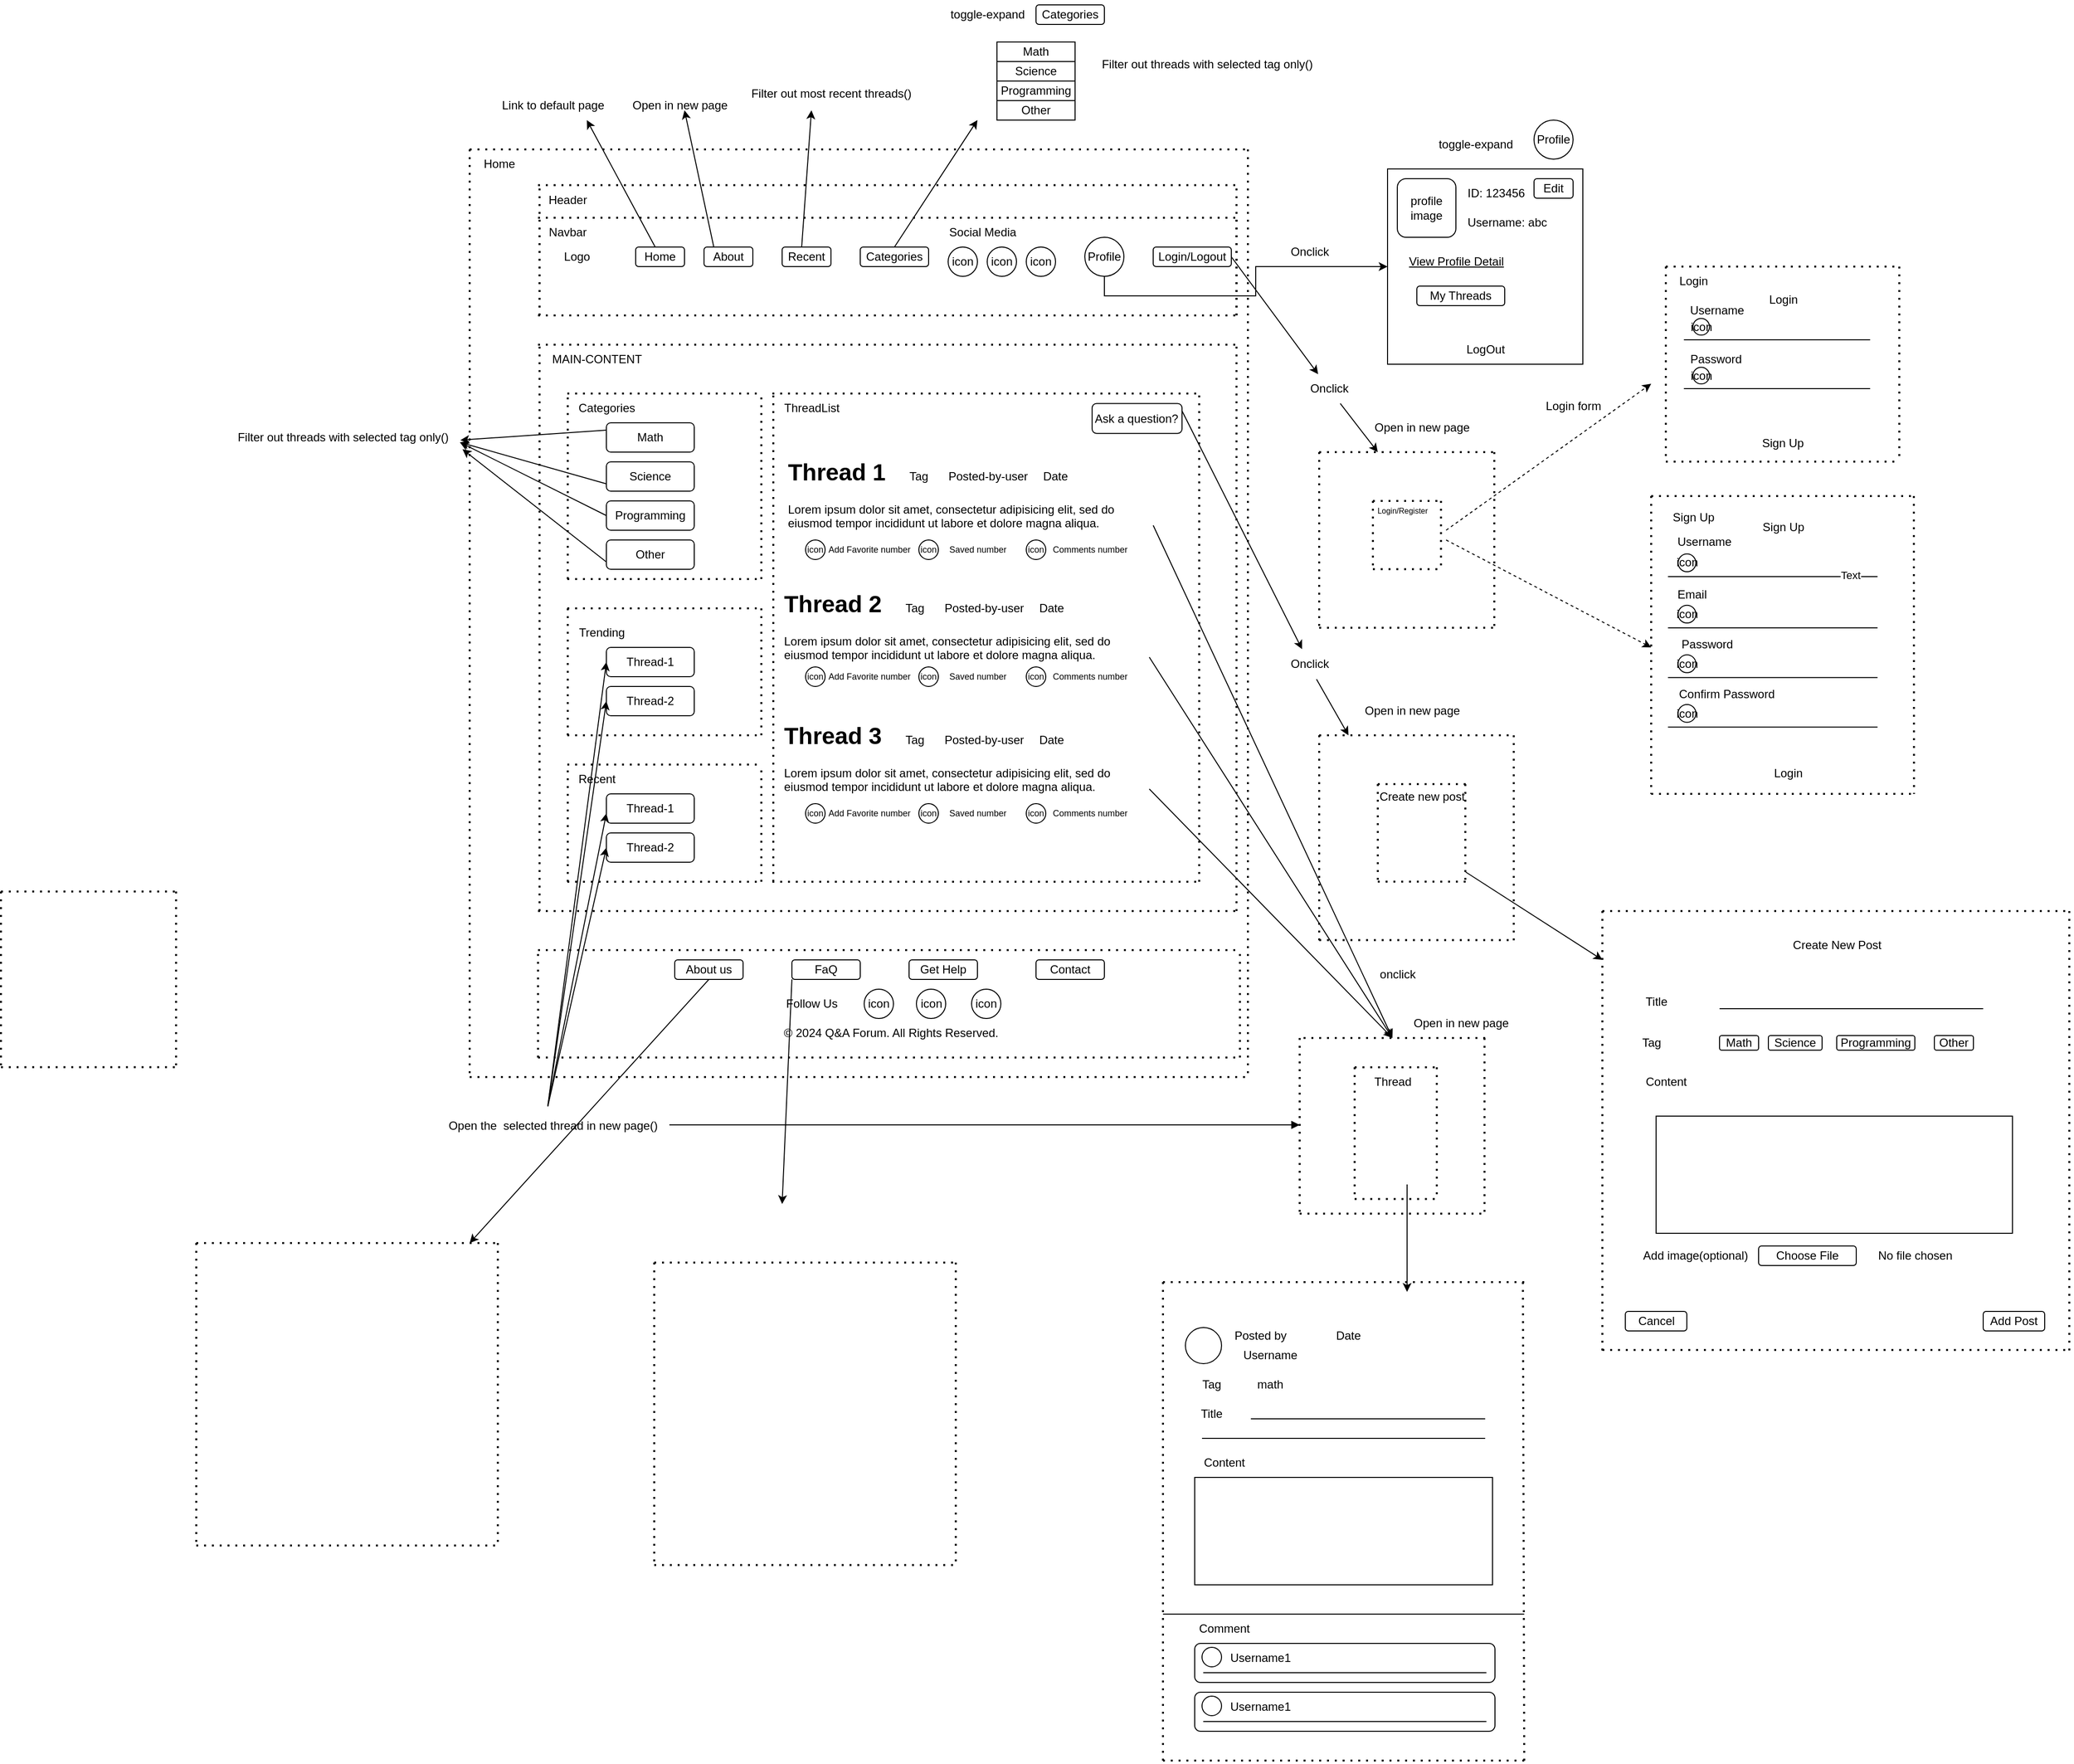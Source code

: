 <mxfile version="24.8.0">
  <diagram name="Trang-1" id="9Fver6jDBL4KJZNZEv3u">
    <mxGraphModel dx="2127" dy="3038" grid="1" gridSize="10" guides="1" tooltips="1" connect="1" arrows="1" fold="1" page="1" pageScale="1" pageWidth="827" pageHeight="1169" math="0" shadow="0">
      <root>
        <mxCell id="0" />
        <mxCell id="1" parent="0" />
        <mxCell id="3v_G94L6314WxcJYYTk_-27" value="" style="group" parent="1" vertex="1" connectable="0">
          <mxGeometry x="140" y="-840" width="720" height="580" as="geometry" />
        </mxCell>
        <mxCell id="3v_G94L6314WxcJYYTk_-28" value="" style="endArrow=none;dashed=1;html=1;dashPattern=1 3;strokeWidth=2;rounded=0;" parent="3v_G94L6314WxcJYYTk_-27" edge="1">
          <mxGeometry width="50" height="50" relative="1" as="geometry">
            <mxPoint as="sourcePoint" />
            <mxPoint x="720" as="targetPoint" />
          </mxGeometry>
        </mxCell>
        <mxCell id="3v_G94L6314WxcJYYTk_-29" value="" style="endArrow=none;dashed=1;html=1;dashPattern=1 3;strokeWidth=2;rounded=0;" parent="3v_G94L6314WxcJYYTk_-27" edge="1">
          <mxGeometry width="50" height="50" relative="1" as="geometry">
            <mxPoint y="580" as="sourcePoint" />
            <mxPoint x="720" y="580" as="targetPoint" />
          </mxGeometry>
        </mxCell>
        <mxCell id="3v_G94L6314WxcJYYTk_-30" value="" style="endArrow=none;dashed=1;html=1;dashPattern=1 3;strokeWidth=2;rounded=0;" parent="3v_G94L6314WxcJYYTk_-27" edge="1">
          <mxGeometry width="50" height="50" relative="1" as="geometry">
            <mxPoint x="1.565" y="580" as="sourcePoint" />
            <mxPoint x="1.565" as="targetPoint" />
          </mxGeometry>
        </mxCell>
        <mxCell id="3v_G94L6314WxcJYYTk_-31" value="" style="endArrow=none;dashed=1;html=1;dashPattern=1 3;strokeWidth=2;rounded=0;" parent="3v_G94L6314WxcJYYTk_-27" edge="1">
          <mxGeometry width="50" height="50" relative="1" as="geometry">
            <mxPoint x="715.304" y="580" as="sourcePoint" />
            <mxPoint x="715.304" as="targetPoint" />
          </mxGeometry>
        </mxCell>
        <mxCell id="3v_G94L6314WxcJYYTk_-32" value="MAIN-CONTENT" style="text;html=1;align=center;verticalAlign=middle;resizable=0;points=[];autosize=1;strokeColor=none;fillColor=none;" parent="3v_G94L6314WxcJYYTk_-27" vertex="1">
          <mxGeometry width="120" height="30" as="geometry" />
        </mxCell>
        <mxCell id="3v_G94L6314WxcJYYTk_-37" value="" style="group" parent="1" vertex="1" connectable="0">
          <mxGeometry x="140" y="-970" width="720" height="100.0" as="geometry" />
        </mxCell>
        <mxCell id="3v_G94L6314WxcJYYTk_-38" value="" style="endArrow=none;dashed=1;html=1;dashPattern=1 3;strokeWidth=2;rounded=0;" parent="3v_G94L6314WxcJYYTk_-37" edge="1">
          <mxGeometry width="50" height="50" relative="1" as="geometry">
            <mxPoint as="sourcePoint" />
            <mxPoint x="720" as="targetPoint" />
          </mxGeometry>
        </mxCell>
        <mxCell id="3v_G94L6314WxcJYYTk_-39" value="" style="endArrow=none;dashed=1;html=1;dashPattern=1 3;strokeWidth=2;rounded=0;" parent="3v_G94L6314WxcJYYTk_-37" edge="1">
          <mxGeometry width="50" height="50" relative="1" as="geometry">
            <mxPoint y="100" as="sourcePoint" />
            <mxPoint x="720" y="100" as="targetPoint" />
          </mxGeometry>
        </mxCell>
        <mxCell id="3v_G94L6314WxcJYYTk_-40" value="" style="endArrow=none;dashed=1;html=1;dashPattern=1 3;strokeWidth=2;rounded=0;" parent="3v_G94L6314WxcJYYTk_-37" edge="1">
          <mxGeometry width="50" height="50" relative="1" as="geometry">
            <mxPoint x="1.565" y="100" as="sourcePoint" />
            <mxPoint x="1.565" as="targetPoint" />
          </mxGeometry>
        </mxCell>
        <mxCell id="3v_G94L6314WxcJYYTk_-41" value="" style="endArrow=none;dashed=1;html=1;dashPattern=1 3;strokeWidth=2;rounded=0;" parent="3v_G94L6314WxcJYYTk_-37" edge="1">
          <mxGeometry width="50" height="50" relative="1" as="geometry">
            <mxPoint x="715.304" y="100" as="sourcePoint" />
            <mxPoint x="715.304" as="targetPoint" />
          </mxGeometry>
        </mxCell>
        <mxCell id="3v_G94L6314WxcJYYTk_-42" value="Navbar" style="text;html=1;align=center;verticalAlign=middle;resizable=0;points=[];autosize=1;strokeColor=none;fillColor=none;" parent="3v_G94L6314WxcJYYTk_-37" vertex="1">
          <mxGeometry width="60" height="30" as="geometry" />
        </mxCell>
        <mxCell id="3v_G94L6314WxcJYYTk_-45" style="edgeStyle=orthogonalEdgeStyle;rounded=0;orthogonalLoop=1;jettySize=auto;html=1;exitX=0.5;exitY=1;exitDx=0;exitDy=0;" parent="3v_G94L6314WxcJYYTk_-37" edge="1">
          <mxGeometry relative="1" as="geometry">
            <mxPoint x="77.838" y="62.5" as="sourcePoint" />
            <mxPoint x="77.838" y="62.5" as="targetPoint" />
          </mxGeometry>
        </mxCell>
        <mxCell id="3v_G94L6314WxcJYYTk_-36" style="edgeStyle=orthogonalEdgeStyle;rounded=0;orthogonalLoop=1;jettySize=auto;html=1;exitX=0.5;exitY=1;exitDx=0;exitDy=0;" parent="3v_G94L6314WxcJYYTk_-37" edge="1">
          <mxGeometry relative="1" as="geometry">
            <mxPoint x="97.297" y="66.667" as="sourcePoint" />
            <mxPoint x="97.297" y="66.667" as="targetPoint" />
          </mxGeometry>
        </mxCell>
        <mxCell id="3v_G94L6314WxcJYYTk_-25" value="" style="group" parent="3v_G94L6314WxcJYYTk_-37" vertex="1" connectable="0">
          <mxGeometry y="-33.333" width="720" height="133.333" as="geometry" />
        </mxCell>
        <mxCell id="3v_G94L6314WxcJYYTk_-21" value="" style="endArrow=none;dashed=1;html=1;dashPattern=1 3;strokeWidth=2;rounded=0;" parent="3v_G94L6314WxcJYYTk_-25" edge="1">
          <mxGeometry width="50" height="50" relative="1" as="geometry">
            <mxPoint as="sourcePoint" />
            <mxPoint x="720" as="targetPoint" />
          </mxGeometry>
        </mxCell>
        <mxCell id="3v_G94L6314WxcJYYTk_-22" value="" style="endArrow=none;dashed=1;html=1;dashPattern=1 3;strokeWidth=2;rounded=0;" parent="3v_G94L6314WxcJYYTk_-25" edge="1">
          <mxGeometry width="50" height="50" relative="1" as="geometry">
            <mxPoint y="133.333" as="sourcePoint" />
            <mxPoint x="720" y="133.333" as="targetPoint" />
          </mxGeometry>
        </mxCell>
        <mxCell id="3v_G94L6314WxcJYYTk_-23" value="" style="endArrow=none;dashed=1;html=1;dashPattern=1 3;strokeWidth=2;rounded=0;" parent="3v_G94L6314WxcJYYTk_-25" edge="1">
          <mxGeometry width="50" height="50" relative="1" as="geometry">
            <mxPoint x="1.565" y="133.333" as="sourcePoint" />
            <mxPoint x="1.565" as="targetPoint" />
          </mxGeometry>
        </mxCell>
        <mxCell id="3v_G94L6314WxcJYYTk_-24" value="" style="endArrow=none;dashed=1;html=1;dashPattern=1 3;strokeWidth=2;rounded=0;" parent="3v_G94L6314WxcJYYTk_-25" edge="1">
          <mxGeometry width="50" height="50" relative="1" as="geometry">
            <mxPoint x="715.304" y="133.333" as="sourcePoint" />
            <mxPoint x="715.304" as="targetPoint" />
          </mxGeometry>
        </mxCell>
        <mxCell id="3v_G94L6314WxcJYYTk_-34" value="Header" style="text;html=1;align=center;verticalAlign=middle;resizable=0;points=[];autosize=1;strokeColor=none;fillColor=none;" parent="3v_G94L6314WxcJYYTk_-25" vertex="1">
          <mxGeometry width="60" height="30" as="geometry" />
        </mxCell>
        <mxCell id="3v_G94L6314WxcJYYTk_-16" value="Home" style="rounded=1;whiteSpace=wrap;html=1;" parent="3v_G94L6314WxcJYYTk_-25" vertex="1">
          <mxGeometry x="100" y="63.333" width="50" height="20" as="geometry" />
        </mxCell>
        <mxCell id="3v_G94L6314WxcJYYTk_-17" value="Categories" style="rounded=1;whiteSpace=wrap;html=1;" parent="3v_G94L6314WxcJYYTk_-25" vertex="1">
          <mxGeometry x="330" y="63.333" width="70" height="20" as="geometry" />
        </mxCell>
        <mxCell id="3v_G94L6314WxcJYYTk_-18" value="Recent" style="rounded=1;whiteSpace=wrap;html=1;" parent="3v_G94L6314WxcJYYTk_-25" vertex="1">
          <mxGeometry x="250" y="63.333" width="50" height="20" as="geometry" />
        </mxCell>
        <mxCell id="3v_G94L6314WxcJYYTk_-66" value="About" style="rounded=1;whiteSpace=wrap;html=1;" parent="3v_G94L6314WxcJYYTk_-25" vertex="1">
          <mxGeometry x="170" y="63.333" width="50" height="20" as="geometry" />
        </mxCell>
        <mxCell id="3v_G94L6314WxcJYYTk_-69" value="Login/Logout" style="rounded=1;whiteSpace=wrap;html=1;" parent="3v_G94L6314WxcJYYTk_-25" vertex="1">
          <mxGeometry x="630" y="63.333" width="80" height="20" as="geometry" />
        </mxCell>
        <mxCell id="3v_G94L6314WxcJYYTk_-83" value="Profile" style="ellipse;whiteSpace=wrap;html=1;aspect=fixed;" parent="3v_G94L6314WxcJYYTk_-25" vertex="1">
          <mxGeometry x="560" y="53.333" width="40" height="40" as="geometry" />
        </mxCell>
        <mxCell id="3v_G94L6314WxcJYYTk_-70" value="Logo" style="text;html=1;align=center;verticalAlign=middle;whiteSpace=wrap;rounded=0;" parent="3v_G94L6314WxcJYYTk_-25" vertex="1">
          <mxGeometry x="10" y="58.333" width="60" height="30" as="geometry" />
        </mxCell>
        <mxCell id="3v_G94L6314WxcJYYTk_-206" value="" style="group" parent="3v_G94L6314WxcJYYTk_-25" vertex="1" connectable="0">
          <mxGeometry x="420" y="63.333" width="110" height="30.0" as="geometry" />
        </mxCell>
        <mxCell id="3v_G94L6314WxcJYYTk_-204" value="icon" style="ellipse;whiteSpace=wrap;html=1;aspect=fixed;" parent="3v_G94L6314WxcJYYTk_-206" vertex="1">
          <mxGeometry x="40" width="30" height="30" as="geometry" />
        </mxCell>
        <mxCell id="3v_G94L6314WxcJYYTk_-205" value="icon" style="ellipse;whiteSpace=wrap;html=1;aspect=fixed;" parent="3v_G94L6314WxcJYYTk_-206" vertex="1">
          <mxGeometry x="80" width="30" height="30" as="geometry" />
        </mxCell>
        <mxCell id="3v_G94L6314WxcJYYTk_-203" value="icon" style="ellipse;whiteSpace=wrap;html=1;aspect=fixed;" parent="3v_G94L6314WxcJYYTk_-206" vertex="1">
          <mxGeometry y="1.421e-14" width="30" height="30" as="geometry" />
        </mxCell>
        <mxCell id="3v_G94L6314WxcJYYTk_-207" value="Social Media" style="text;html=1;align=center;verticalAlign=middle;resizable=0;points=[];autosize=1;strokeColor=none;fillColor=none;" parent="3v_G94L6314WxcJYYTk_-25" vertex="1">
          <mxGeometry x="410" y="33.333" width="90" height="30" as="geometry" />
        </mxCell>
        <mxCell id="3v_G94L6314WxcJYYTk_-87" value="" style="group" parent="1" vertex="1" connectable="0">
          <mxGeometry x="170" y="-790" width="200" height="190" as="geometry" />
        </mxCell>
        <mxCell id="3v_G94L6314WxcJYYTk_-88" value="" style="endArrow=none;dashed=1;html=1;dashPattern=1 3;strokeWidth=2;rounded=0;" parent="3v_G94L6314WxcJYYTk_-87" edge="1">
          <mxGeometry width="50" height="50" relative="1" as="geometry">
            <mxPoint as="sourcePoint" />
            <mxPoint x="200" as="targetPoint" />
          </mxGeometry>
        </mxCell>
        <mxCell id="3v_G94L6314WxcJYYTk_-89" value="" style="endArrow=none;dashed=1;html=1;dashPattern=1 3;strokeWidth=2;rounded=0;" parent="3v_G94L6314WxcJYYTk_-87" edge="1">
          <mxGeometry width="50" height="50" relative="1" as="geometry">
            <mxPoint y="190" as="sourcePoint" />
            <mxPoint x="200" y="190" as="targetPoint" />
          </mxGeometry>
        </mxCell>
        <mxCell id="3v_G94L6314WxcJYYTk_-90" value="" style="endArrow=none;dashed=1;html=1;dashPattern=1 3;strokeWidth=2;rounded=0;" parent="3v_G94L6314WxcJYYTk_-87" edge="1">
          <mxGeometry width="50" height="50" relative="1" as="geometry">
            <mxPoint x="0.435" y="190" as="sourcePoint" />
            <mxPoint x="0.435" as="targetPoint" />
          </mxGeometry>
        </mxCell>
        <mxCell id="3v_G94L6314WxcJYYTk_-91" value="" style="endArrow=none;dashed=1;html=1;dashPattern=1 3;strokeWidth=2;rounded=0;" parent="3v_G94L6314WxcJYYTk_-87" edge="1">
          <mxGeometry width="50" height="50" relative="1" as="geometry">
            <mxPoint x="198.696" y="190" as="sourcePoint" />
            <mxPoint x="198.696" as="targetPoint" />
          </mxGeometry>
        </mxCell>
        <mxCell id="3v_G94L6314WxcJYYTk_-93" value="Math" style="rounded=1;whiteSpace=wrap;html=1;" parent="1" vertex="1">
          <mxGeometry x="210" y="-760" width="90" height="30" as="geometry" />
        </mxCell>
        <mxCell id="3v_G94L6314WxcJYYTk_-94" value="Categories" style="text;html=1;align=center;verticalAlign=middle;resizable=0;points=[];autosize=1;strokeColor=none;fillColor=none;" parent="1" vertex="1">
          <mxGeometry x="170" y="-790" width="80" height="30" as="geometry" />
        </mxCell>
        <mxCell id="IQmVVY19-9sHavrMNvbj-260" style="rounded=0;orthogonalLoop=1;jettySize=auto;html=1;exitX=0;exitY=0.75;exitDx=0;exitDy=0;" edge="1" parent="1" source="3v_G94L6314WxcJYYTk_-95">
          <mxGeometry relative="1" as="geometry">
            <mxPoint x="60" y="-740" as="targetPoint" />
          </mxGeometry>
        </mxCell>
        <mxCell id="3v_G94L6314WxcJYYTk_-95" value="Science" style="rounded=1;whiteSpace=wrap;html=1;" parent="1" vertex="1">
          <mxGeometry x="210" y="-720" width="90" height="30" as="geometry" />
        </mxCell>
        <mxCell id="IQmVVY19-9sHavrMNvbj-261" style="rounded=0;orthogonalLoop=1;jettySize=auto;html=1;exitX=0;exitY=0.5;exitDx=0;exitDy=0;" edge="1" parent="1" source="3v_G94L6314WxcJYYTk_-96">
          <mxGeometry relative="1" as="geometry">
            <mxPoint x="60" y="-740" as="targetPoint" />
          </mxGeometry>
        </mxCell>
        <mxCell id="3v_G94L6314WxcJYYTk_-96" value="Programming" style="rounded=1;whiteSpace=wrap;html=1;" parent="1" vertex="1">
          <mxGeometry x="210" y="-680" width="90" height="30" as="geometry" />
        </mxCell>
        <mxCell id="IQmVVY19-9sHavrMNvbj-262" style="rounded=0;orthogonalLoop=1;jettySize=auto;html=1;exitX=0;exitY=0.75;exitDx=0;exitDy=0;entryX=1.011;entryY=0.902;entryDx=0;entryDy=0;entryPerimeter=0;" edge="1" parent="1" source="3v_G94L6314WxcJYYTk_-97" target="IQmVVY19-9sHavrMNvbj-258">
          <mxGeometry relative="1" as="geometry">
            <mxPoint x="30" y="-720" as="targetPoint" />
          </mxGeometry>
        </mxCell>
        <mxCell id="3v_G94L6314WxcJYYTk_-97" value="Other" style="rounded=1;whiteSpace=wrap;html=1;" parent="1" vertex="1">
          <mxGeometry x="210" y="-640" width="90" height="30" as="geometry" />
        </mxCell>
        <mxCell id="3v_G94L6314WxcJYYTk_-98" value="Thread-1" style="rounded=1;whiteSpace=wrap;html=1;" parent="1" vertex="1">
          <mxGeometry x="210" y="-530" width="90" height="30" as="geometry" />
        </mxCell>
        <mxCell id="3v_G94L6314WxcJYYTk_-99" value="Thread-2" style="rounded=1;whiteSpace=wrap;html=1;" parent="1" vertex="1">
          <mxGeometry x="210" y="-490" width="90" height="30" as="geometry" />
        </mxCell>
        <mxCell id="3v_G94L6314WxcJYYTk_-101" value="Thread-1" style="rounded=1;whiteSpace=wrap;html=1;" parent="1" vertex="1">
          <mxGeometry x="210" y="-380" width="90" height="30" as="geometry" />
        </mxCell>
        <mxCell id="3v_G94L6314WxcJYYTk_-102" value="Thread-2" style="rounded=1;whiteSpace=wrap;html=1;" parent="1" vertex="1">
          <mxGeometry x="210" y="-340" width="90" height="30" as="geometry" />
        </mxCell>
        <mxCell id="3v_G94L6314WxcJYYTk_-104" value="" style="group" parent="1" vertex="1" connectable="0">
          <mxGeometry x="170" y="-570" width="200" height="130" as="geometry" />
        </mxCell>
        <mxCell id="3v_G94L6314WxcJYYTk_-105" value="" style="endArrow=none;dashed=1;html=1;dashPattern=1 3;strokeWidth=2;rounded=0;" parent="3v_G94L6314WxcJYYTk_-104" edge="1">
          <mxGeometry width="50" height="50" relative="1" as="geometry">
            <mxPoint as="sourcePoint" />
            <mxPoint x="200" as="targetPoint" />
          </mxGeometry>
        </mxCell>
        <mxCell id="3v_G94L6314WxcJYYTk_-106" value="" style="endArrow=none;dashed=1;html=1;dashPattern=1 3;strokeWidth=2;rounded=0;" parent="3v_G94L6314WxcJYYTk_-104" edge="1">
          <mxGeometry width="50" height="50" relative="1" as="geometry">
            <mxPoint y="130" as="sourcePoint" />
            <mxPoint x="200" y="130" as="targetPoint" />
          </mxGeometry>
        </mxCell>
        <mxCell id="3v_G94L6314WxcJYYTk_-107" value="" style="endArrow=none;dashed=1;html=1;dashPattern=1 3;strokeWidth=2;rounded=0;" parent="3v_G94L6314WxcJYYTk_-104" edge="1">
          <mxGeometry width="50" height="50" relative="1" as="geometry">
            <mxPoint x="0.435" y="130" as="sourcePoint" />
            <mxPoint x="0.435" as="targetPoint" />
          </mxGeometry>
        </mxCell>
        <mxCell id="3v_G94L6314WxcJYYTk_-108" value="" style="endArrow=none;dashed=1;html=1;dashPattern=1 3;strokeWidth=2;rounded=0;" parent="3v_G94L6314WxcJYYTk_-104" edge="1">
          <mxGeometry width="50" height="50" relative="1" as="geometry">
            <mxPoint x="198.696" y="130" as="sourcePoint" />
            <mxPoint x="198.696" as="targetPoint" />
          </mxGeometry>
        </mxCell>
        <mxCell id="3v_G94L6314WxcJYYTk_-100" value="Trending" style="text;html=1;align=center;verticalAlign=middle;resizable=0;points=[];autosize=1;strokeColor=none;fillColor=none;" parent="3v_G94L6314WxcJYYTk_-104" vertex="1">
          <mxGeometry y="9.5" width="70" height="30" as="geometry" />
        </mxCell>
        <mxCell id="3v_G94L6314WxcJYYTk_-109" value="" style="group" parent="1" vertex="1" connectable="0">
          <mxGeometry x="170" y="-410" width="200" height="120" as="geometry" />
        </mxCell>
        <mxCell id="3v_G94L6314WxcJYYTk_-110" value="" style="endArrow=none;dashed=1;html=1;dashPattern=1 3;strokeWidth=2;rounded=0;" parent="3v_G94L6314WxcJYYTk_-109" edge="1">
          <mxGeometry width="50" height="50" relative="1" as="geometry">
            <mxPoint as="sourcePoint" />
            <mxPoint x="200" as="targetPoint" />
          </mxGeometry>
        </mxCell>
        <mxCell id="3v_G94L6314WxcJYYTk_-111" value="" style="endArrow=none;dashed=1;html=1;dashPattern=1 3;strokeWidth=2;rounded=0;" parent="3v_G94L6314WxcJYYTk_-109" edge="1">
          <mxGeometry width="50" height="50" relative="1" as="geometry">
            <mxPoint y="120" as="sourcePoint" />
            <mxPoint x="200" y="120" as="targetPoint" />
          </mxGeometry>
        </mxCell>
        <mxCell id="3v_G94L6314WxcJYYTk_-112" value="" style="endArrow=none;dashed=1;html=1;dashPattern=1 3;strokeWidth=2;rounded=0;" parent="3v_G94L6314WxcJYYTk_-109" edge="1">
          <mxGeometry width="50" height="50" relative="1" as="geometry">
            <mxPoint x="0.435" y="120" as="sourcePoint" />
            <mxPoint x="0.435" as="targetPoint" />
          </mxGeometry>
        </mxCell>
        <mxCell id="3v_G94L6314WxcJYYTk_-113" value="" style="endArrow=none;dashed=1;html=1;dashPattern=1 3;strokeWidth=2;rounded=0;" parent="3v_G94L6314WxcJYYTk_-109" edge="1">
          <mxGeometry width="50" height="50" relative="1" as="geometry">
            <mxPoint x="198.696" y="120" as="sourcePoint" />
            <mxPoint x="198.696" as="targetPoint" />
          </mxGeometry>
        </mxCell>
        <mxCell id="3v_G94L6314WxcJYYTk_-103" value="Recent" style="text;html=1;align=center;verticalAlign=middle;resizable=0;points=[];autosize=1;strokeColor=none;fillColor=none;" parent="3v_G94L6314WxcJYYTk_-109" vertex="1">
          <mxGeometry width="60" height="30" as="geometry" />
        </mxCell>
        <mxCell id="3v_G94L6314WxcJYYTk_-123" value="" style="group" parent="1" vertex="1" connectable="0">
          <mxGeometry x="394" y="-730" width="496" height="630.941" as="geometry" />
        </mxCell>
        <mxCell id="3v_G94L6314WxcJYYTk_-116" value="&lt;h1 style=&quot;margin-top: 0px;&quot;&gt;Thread 1&lt;/h1&gt;&lt;p&gt;Lorem ipsum dolor sit amet, consectetur adipisicing elit, sed do eiusmod tempor incididunt ut labore et dolore magna aliqua.&lt;/p&gt;" style="text;html=1;whiteSpace=wrap;overflow=hidden;rounded=0;" parent="3v_G94L6314WxcJYYTk_-123" vertex="1">
          <mxGeometry width="376" height="100" as="geometry" />
        </mxCell>
        <mxCell id="3v_G94L6314WxcJYYTk_-119" value="Tag" style="text;html=1;align=center;verticalAlign=middle;whiteSpace=wrap;rounded=0;" parent="3v_G94L6314WxcJYYTk_-123" vertex="1">
          <mxGeometry x="106" y="10" width="60" height="30" as="geometry" />
        </mxCell>
        <mxCell id="3v_G94L6314WxcJYYTk_-120" value="Posted-by-user" style="text;html=1;align=center;verticalAlign=middle;whiteSpace=wrap;rounded=0;" parent="3v_G94L6314WxcJYYTk_-123" vertex="1">
          <mxGeometry x="158" y="10" width="98" height="30" as="geometry" />
        </mxCell>
        <mxCell id="3v_G94L6314WxcJYYTk_-121" value="Date" style="text;html=1;align=center;verticalAlign=middle;whiteSpace=wrap;rounded=0;" parent="3v_G94L6314WxcJYYTk_-123" vertex="1">
          <mxGeometry x="256" y="10" width="40" height="30" as="geometry" />
        </mxCell>
        <mxCell id="3v_G94L6314WxcJYYTk_-124" value="" style="group" parent="1" vertex="1" connectable="0">
          <mxGeometry x="390" y="-595" width="376" height="100" as="geometry" />
        </mxCell>
        <mxCell id="3v_G94L6314WxcJYYTk_-125" value="&lt;h1 style=&quot;margin-top: 0px;&quot;&gt;Thread 2&lt;/h1&gt;&lt;p&gt;Lorem ipsum dolor sit amet, consectetur adipisicing elit, sed do eiusmod tempor incididunt ut labore et dolore magna aliqua.&lt;/p&gt;" style="text;html=1;whiteSpace=wrap;overflow=hidden;rounded=0;" parent="3v_G94L6314WxcJYYTk_-124" vertex="1">
          <mxGeometry width="376" height="100" as="geometry" />
        </mxCell>
        <mxCell id="3v_G94L6314WxcJYYTk_-126" value="Tag" style="text;html=1;align=center;verticalAlign=middle;whiteSpace=wrap;rounded=0;" parent="3v_G94L6314WxcJYYTk_-124" vertex="1">
          <mxGeometry x="106" y="10" width="60" height="30" as="geometry" />
        </mxCell>
        <mxCell id="3v_G94L6314WxcJYYTk_-127" value="Posted-by-user" style="text;html=1;align=center;verticalAlign=middle;whiteSpace=wrap;rounded=0;" parent="3v_G94L6314WxcJYYTk_-124" vertex="1">
          <mxGeometry x="158" y="10" width="98" height="30" as="geometry" />
        </mxCell>
        <mxCell id="3v_G94L6314WxcJYYTk_-128" value="Date" style="text;html=1;align=center;verticalAlign=middle;whiteSpace=wrap;rounded=0;" parent="3v_G94L6314WxcJYYTk_-124" vertex="1">
          <mxGeometry x="256" y="10" width="40" height="30" as="geometry" />
        </mxCell>
        <mxCell id="3v_G94L6314WxcJYYTk_-129" value="" style="group" parent="1" vertex="1" connectable="0">
          <mxGeometry x="390" y="-460" width="376" height="100" as="geometry" />
        </mxCell>
        <mxCell id="3v_G94L6314WxcJYYTk_-130" value="&lt;h1 style=&quot;margin-top: 0px;&quot;&gt;Thread 3&lt;/h1&gt;&lt;p&gt;Lorem ipsum dolor sit amet, consectetur adipisicing elit, sed do eiusmod tempor incididunt ut labore et dolore magna aliqua.&lt;/p&gt;" style="text;html=1;whiteSpace=wrap;overflow=hidden;rounded=0;" parent="3v_G94L6314WxcJYYTk_-129" vertex="1">
          <mxGeometry width="376" height="100" as="geometry" />
        </mxCell>
        <mxCell id="3v_G94L6314WxcJYYTk_-131" value="Tag" style="text;html=1;align=center;verticalAlign=middle;whiteSpace=wrap;rounded=0;" parent="3v_G94L6314WxcJYYTk_-129" vertex="1">
          <mxGeometry x="106" y="10" width="60" height="30" as="geometry" />
        </mxCell>
        <mxCell id="3v_G94L6314WxcJYYTk_-132" value="Posted-by-user" style="text;html=1;align=center;verticalAlign=middle;whiteSpace=wrap;rounded=0;" parent="3v_G94L6314WxcJYYTk_-129" vertex="1">
          <mxGeometry x="158" y="10" width="98" height="30" as="geometry" />
        </mxCell>
        <mxCell id="3v_G94L6314WxcJYYTk_-133" value="Date" style="text;html=1;align=center;verticalAlign=middle;whiteSpace=wrap;rounded=0;" parent="3v_G94L6314WxcJYYTk_-129" vertex="1">
          <mxGeometry x="256" y="10" width="40" height="30" as="geometry" />
        </mxCell>
        <mxCell id="3v_G94L6314WxcJYYTk_-139" value="" style="group;fontSize=9;" parent="1" vertex="1" connectable="0">
          <mxGeometry x="380" y="-790" width="440" height="500" as="geometry" />
        </mxCell>
        <mxCell id="3v_G94L6314WxcJYYTk_-140" value="" style="endArrow=none;dashed=1;html=1;dashPattern=1 3;strokeWidth=2;rounded=0;" parent="3v_G94L6314WxcJYYTk_-139" edge="1">
          <mxGeometry width="50" height="50" relative="1" as="geometry">
            <mxPoint as="sourcePoint" />
            <mxPoint x="440" as="targetPoint" />
          </mxGeometry>
        </mxCell>
        <mxCell id="3v_G94L6314WxcJYYTk_-141" value="" style="endArrow=none;dashed=1;html=1;dashPattern=1 3;strokeWidth=2;rounded=0;" parent="3v_G94L6314WxcJYYTk_-139" edge="1">
          <mxGeometry width="50" height="50" relative="1" as="geometry">
            <mxPoint y="500.0" as="sourcePoint" />
            <mxPoint x="440" y="500.0" as="targetPoint" />
          </mxGeometry>
        </mxCell>
        <mxCell id="3v_G94L6314WxcJYYTk_-142" value="" style="endArrow=none;dashed=1;html=1;dashPattern=1 3;strokeWidth=2;rounded=0;" parent="3v_G94L6314WxcJYYTk_-139" edge="1">
          <mxGeometry width="50" height="50" relative="1" as="geometry">
            <mxPoint x="0.957" y="500.0" as="sourcePoint" />
            <mxPoint x="0.957" as="targetPoint" />
          </mxGeometry>
        </mxCell>
        <mxCell id="3v_G94L6314WxcJYYTk_-143" value="" style="endArrow=none;dashed=1;html=1;dashPattern=1 3;strokeWidth=2;rounded=0;" parent="3v_G94L6314WxcJYYTk_-139" edge="1">
          <mxGeometry width="50" height="50" relative="1" as="geometry">
            <mxPoint x="437.13" y="500.0" as="sourcePoint" />
            <mxPoint x="437.13" as="targetPoint" />
          </mxGeometry>
        </mxCell>
        <mxCell id="3v_G94L6314WxcJYYTk_-114" value="ThreadList" style="text;html=1;align=center;verticalAlign=middle;resizable=0;points=[];autosize=1;strokeColor=none;fillColor=none;" parent="3v_G94L6314WxcJYYTk_-139" vertex="1">
          <mxGeometry width="80" height="30" as="geometry" />
        </mxCell>
        <mxCell id="3v_G94L6314WxcJYYTk_-26" value="Ask a question?" style="rounded=1;whiteSpace=wrap;html=1;" parent="3v_G94L6314WxcJYYTk_-139" vertex="1">
          <mxGeometry x="327.442" y="10.204" width="92.093" height="30.612" as="geometry" />
        </mxCell>
        <mxCell id="IQmVVY19-9sHavrMNvbj-263" value="icon" style="ellipse;whiteSpace=wrap;html=1;aspect=fixed;fontSize=9;" vertex="1" parent="3v_G94L6314WxcJYYTk_-139">
          <mxGeometry x="34" y="150" width="20" height="20" as="geometry" />
        </mxCell>
        <mxCell id="IQmVVY19-9sHavrMNvbj-291" value="icon" style="ellipse;whiteSpace=wrap;html=1;aspect=fixed;fontSize=9;" vertex="1" parent="3v_G94L6314WxcJYYTk_-139">
          <mxGeometry x="150" y="150" width="20" height="20" as="geometry" />
        </mxCell>
        <mxCell id="IQmVVY19-9sHavrMNvbj-292" value="Add Favorite number" style="text;html=1;align=center;verticalAlign=middle;resizable=0;points=[];autosize=1;strokeColor=none;fillColor=none;fontSize=9;" vertex="1" parent="3v_G94L6314WxcJYYTk_-139">
          <mxGeometry x="44" y="150" width="110" height="20" as="geometry" />
        </mxCell>
        <mxCell id="IQmVVY19-9sHavrMNvbj-293" value="Saved number" style="text;html=1;align=center;verticalAlign=middle;resizable=0;points=[];autosize=1;strokeColor=none;fillColor=none;fontSize=9;" vertex="1" parent="3v_G94L6314WxcJYYTk_-139">
          <mxGeometry x="170" y="150" width="80" height="20" as="geometry" />
        </mxCell>
        <mxCell id="IQmVVY19-9sHavrMNvbj-294" value="icon" style="ellipse;whiteSpace=wrap;html=1;aspect=fixed;fontSize=9;" vertex="1" parent="3v_G94L6314WxcJYYTk_-139">
          <mxGeometry x="260" y="150" width="20" height="20" as="geometry" />
        </mxCell>
        <mxCell id="IQmVVY19-9sHavrMNvbj-295" value="Comments number" style="text;html=1;align=center;verticalAlign=middle;resizable=0;points=[];autosize=1;strokeColor=none;fillColor=none;fontSize=9;" vertex="1" parent="3v_G94L6314WxcJYYTk_-139">
          <mxGeometry x="275" y="150" width="100" height="20" as="geometry" />
        </mxCell>
        <mxCell id="IQmVVY19-9sHavrMNvbj-296" value="icon" style="ellipse;whiteSpace=wrap;html=1;aspect=fixed;fontSize=9;" vertex="1" parent="3v_G94L6314WxcJYYTk_-139">
          <mxGeometry x="34" y="280" width="20" height="20" as="geometry" />
        </mxCell>
        <mxCell id="IQmVVY19-9sHavrMNvbj-297" value="icon" style="ellipse;whiteSpace=wrap;html=1;aspect=fixed;fontSize=9;" vertex="1" parent="3v_G94L6314WxcJYYTk_-139">
          <mxGeometry x="150" y="280" width="20" height="20" as="geometry" />
        </mxCell>
        <mxCell id="IQmVVY19-9sHavrMNvbj-298" value="Add Favorite number" style="text;html=1;align=center;verticalAlign=middle;resizable=0;points=[];autosize=1;strokeColor=none;fillColor=none;fontSize=9;" vertex="1" parent="3v_G94L6314WxcJYYTk_-139">
          <mxGeometry x="44" y="280" width="110" height="20" as="geometry" />
        </mxCell>
        <mxCell id="IQmVVY19-9sHavrMNvbj-299" value="Saved number" style="text;html=1;align=center;verticalAlign=middle;resizable=0;points=[];autosize=1;strokeColor=none;fillColor=none;fontSize=9;" vertex="1" parent="3v_G94L6314WxcJYYTk_-139">
          <mxGeometry x="170" y="280" width="80" height="20" as="geometry" />
        </mxCell>
        <mxCell id="IQmVVY19-9sHavrMNvbj-300" value="icon" style="ellipse;whiteSpace=wrap;html=1;aspect=fixed;fontSize=9;" vertex="1" parent="3v_G94L6314WxcJYYTk_-139">
          <mxGeometry x="260" y="280" width="20" height="20" as="geometry" />
        </mxCell>
        <mxCell id="IQmVVY19-9sHavrMNvbj-301" value="Comments number" style="text;html=1;align=center;verticalAlign=middle;resizable=0;points=[];autosize=1;strokeColor=none;fillColor=none;fontSize=9;" vertex="1" parent="3v_G94L6314WxcJYYTk_-139">
          <mxGeometry x="275" y="280" width="100" height="20" as="geometry" />
        </mxCell>
        <mxCell id="IQmVVY19-9sHavrMNvbj-302" value="icon" style="ellipse;whiteSpace=wrap;html=1;aspect=fixed;fontSize=9;" vertex="1" parent="3v_G94L6314WxcJYYTk_-139">
          <mxGeometry x="34" y="420" width="20" height="20" as="geometry" />
        </mxCell>
        <mxCell id="IQmVVY19-9sHavrMNvbj-303" value="icon" style="ellipse;whiteSpace=wrap;html=1;aspect=fixed;fontSize=9;" vertex="1" parent="3v_G94L6314WxcJYYTk_-139">
          <mxGeometry x="150" y="420" width="20" height="20" as="geometry" />
        </mxCell>
        <mxCell id="IQmVVY19-9sHavrMNvbj-304" value="Add Favorite number" style="text;html=1;align=center;verticalAlign=middle;resizable=0;points=[];autosize=1;strokeColor=none;fillColor=none;fontSize=9;" vertex="1" parent="3v_G94L6314WxcJYYTk_-139">
          <mxGeometry x="44" y="420" width="110" height="20" as="geometry" />
        </mxCell>
        <mxCell id="IQmVVY19-9sHavrMNvbj-305" value="Saved number" style="text;html=1;align=center;verticalAlign=middle;resizable=0;points=[];autosize=1;strokeColor=none;fillColor=none;fontSize=9;" vertex="1" parent="3v_G94L6314WxcJYYTk_-139">
          <mxGeometry x="170" y="420" width="80" height="20" as="geometry" />
        </mxCell>
        <mxCell id="IQmVVY19-9sHavrMNvbj-306" value="icon" style="ellipse;whiteSpace=wrap;html=1;aspect=fixed;fontSize=9;" vertex="1" parent="3v_G94L6314WxcJYYTk_-139">
          <mxGeometry x="260" y="420" width="20" height="20" as="geometry" />
        </mxCell>
        <mxCell id="IQmVVY19-9sHavrMNvbj-307" value="Comments number" style="text;html=1;align=center;verticalAlign=middle;resizable=0;points=[];autosize=1;strokeColor=none;fillColor=none;fontSize=9;" vertex="1" parent="3v_G94L6314WxcJYYTk_-139">
          <mxGeometry x="275" y="420" width="100" height="20" as="geometry" />
        </mxCell>
        <mxCell id="3v_G94L6314WxcJYYTk_-187" value="" style="group" parent="1" vertex="1" connectable="0">
          <mxGeometry x="140" y="-220" width="720" height="110" as="geometry" />
        </mxCell>
        <mxCell id="3v_G94L6314WxcJYYTk_-156" value="" style="endArrow=none;dashed=1;html=1;dashPattern=1 3;strokeWidth=2;rounded=0;" parent="3v_G94L6314WxcJYYTk_-187" edge="1">
          <mxGeometry width="50" height="50" relative="1" as="geometry">
            <mxPoint as="sourcePoint" />
            <mxPoint x="720" as="targetPoint" />
          </mxGeometry>
        </mxCell>
        <mxCell id="3v_G94L6314WxcJYYTk_-184" value="" style="endArrow=none;dashed=1;html=1;dashPattern=1 3;strokeWidth=2;rounded=0;" parent="3v_G94L6314WxcJYYTk_-187" edge="1">
          <mxGeometry width="50" height="50" relative="1" as="geometry">
            <mxPoint y="110" as="sourcePoint" />
            <mxPoint x="720" y="110" as="targetPoint" />
          </mxGeometry>
        </mxCell>
        <mxCell id="3v_G94L6314WxcJYYTk_-185" value="" style="endArrow=none;dashed=1;html=1;dashPattern=1 3;strokeWidth=2;rounded=0;" parent="3v_G94L6314WxcJYYTk_-187" edge="1">
          <mxGeometry width="50" height="50" relative="1" as="geometry">
            <mxPoint y="110" as="sourcePoint" />
            <mxPoint as="targetPoint" />
          </mxGeometry>
        </mxCell>
        <mxCell id="3v_G94L6314WxcJYYTk_-186" value="" style="endArrow=none;dashed=1;html=1;dashPattern=1 3;strokeWidth=2;rounded=0;" parent="3v_G94L6314WxcJYYTk_-187" edge="1">
          <mxGeometry width="50" height="50" relative="1" as="geometry">
            <mxPoint x="718.82" y="110" as="sourcePoint" />
            <mxPoint x="718.82" as="targetPoint" />
          </mxGeometry>
        </mxCell>
        <mxCell id="3v_G94L6314WxcJYYTk_-188" value="About us" style="rounded=1;whiteSpace=wrap;html=1;" parent="3v_G94L6314WxcJYYTk_-187" vertex="1">
          <mxGeometry x="140" y="10" width="70" height="20" as="geometry" />
        </mxCell>
        <mxCell id="3v_G94L6314WxcJYYTk_-189" value="Contact" style="rounded=1;whiteSpace=wrap;html=1;" parent="3v_G94L6314WxcJYYTk_-187" vertex="1">
          <mxGeometry x="510" y="10" width="70" height="20" as="geometry" />
        </mxCell>
        <mxCell id="3v_G94L6314WxcJYYTk_-191" value="Get Help" style="rounded=1;whiteSpace=wrap;html=1;" parent="3v_G94L6314WxcJYYTk_-187" vertex="1">
          <mxGeometry x="380" y="10" width="70" height="20" as="geometry" />
        </mxCell>
        <mxCell id="3v_G94L6314WxcJYYTk_-192" value="FaQ" style="rounded=1;whiteSpace=wrap;html=1;" parent="3v_G94L6314WxcJYYTk_-187" vertex="1">
          <mxGeometry x="260" y="10" width="70" height="20" as="geometry" />
        </mxCell>
        <mxCell id="3v_G94L6314WxcJYYTk_-195" value="Follow Us" style="text;html=1;align=center;verticalAlign=middle;resizable=0;points=[];autosize=1;strokeColor=none;fillColor=none;" parent="3v_G94L6314WxcJYYTk_-187" vertex="1">
          <mxGeometry x="240" y="40" width="80" height="30" as="geometry" />
        </mxCell>
        <mxCell id="3v_G94L6314WxcJYYTk_-211" value="&amp;nbsp;© &lt;span class=&quot;hljs-number&quot;&gt;2024&lt;/span&gt; &lt;span class=&quot;hljs-selector-tag&quot;&gt;Q&lt;/span&gt;&lt;span class=&quot;hljs-selector-tag&quot;&gt;&amp;amp;&lt;/span&gt;&lt;span class=&quot;hljs-selector-tag&quot;&gt;A&lt;/span&gt; &lt;span class=&quot;hljs-selector-tag&quot;&gt;Forum&lt;/span&gt;. &lt;span class=&quot;hljs-keyword&quot;&gt;All&lt;/span&gt; &lt;span class=&quot;hljs-selector-tag&quot;&gt;Rights&lt;/span&gt; &lt;span class=&quot;hljs-selector-tag&quot;&gt;Reserved&lt;/span&gt;." style="text;html=1;align=center;verticalAlign=middle;whiteSpace=wrap;rounded=0;" parent="3v_G94L6314WxcJYYTk_-187" vertex="1">
          <mxGeometry x="230" y="70" width="260" height="30" as="geometry" />
        </mxCell>
        <mxCell id="3v_G94L6314WxcJYYTk_-212" value="" style="group" parent="3v_G94L6314WxcJYYTk_-187" vertex="1" connectable="0">
          <mxGeometry x="334" y="40" width="140" height="30" as="geometry" />
        </mxCell>
        <mxCell id="3v_G94L6314WxcJYYTk_-208" value="icon" style="ellipse;whiteSpace=wrap;html=1;aspect=fixed;" parent="3v_G94L6314WxcJYYTk_-212" vertex="1">
          <mxGeometry width="30" height="30" as="geometry" />
        </mxCell>
        <mxCell id="3v_G94L6314WxcJYYTk_-209" value="icon" style="ellipse;whiteSpace=wrap;html=1;aspect=fixed;" parent="3v_G94L6314WxcJYYTk_-212" vertex="1">
          <mxGeometry x="53.5" width="30" height="30" as="geometry" />
        </mxCell>
        <mxCell id="3v_G94L6314WxcJYYTk_-210" value="icon" style="ellipse;whiteSpace=wrap;html=1;aspect=fixed;" parent="3v_G94L6314WxcJYYTk_-212" vertex="1">
          <mxGeometry x="110" width="30" height="30" as="geometry" />
        </mxCell>
        <mxCell id="ftBFuNIlvOL5y04UuzCD-10" value="" style="whiteSpace=wrap;html=1;aspect=fixed;" parent="1" vertex="1">
          <mxGeometry x="1010" y="-1020" width="200" height="200" as="geometry" />
        </mxCell>
        <mxCell id="ftBFuNIlvOL5y04UuzCD-16" value="profile&lt;br&gt;image" style="rounded=1;whiteSpace=wrap;html=1;" parent="1" vertex="1">
          <mxGeometry x="1020" y="-1010" width="60" height="60" as="geometry" />
        </mxCell>
        <mxCell id="ftBFuNIlvOL5y04UuzCD-17" value="ID: 123456" style="text;html=1;align=left;verticalAlign=middle;whiteSpace=wrap;rounded=0;" parent="1" vertex="1">
          <mxGeometry x="1090" y="-1010" width="80" height="30" as="geometry" />
        </mxCell>
        <mxCell id="ftBFuNIlvOL5y04UuzCD-18" value="Username: abc" style="text;html=1;align=left;verticalAlign=middle;whiteSpace=wrap;rounded=0;" parent="1" vertex="1">
          <mxGeometry x="1090" y="-980" width="100" height="30" as="geometry" />
        </mxCell>
        <mxCell id="ftBFuNIlvOL5y04UuzCD-19" value="View Profile Detail" style="text;html=1;align=left;verticalAlign=middle;whiteSpace=wrap;rounded=0;fontStyle=4" parent="1" vertex="1">
          <mxGeometry x="1030" y="-940" width="100" height="30" as="geometry" />
        </mxCell>
        <mxCell id="IQmVVY19-9sHavrMNvbj-1" value="Edit" style="rounded=1;whiteSpace=wrap;html=1;" vertex="1" parent="1">
          <mxGeometry x="1160" y="-1010" width="40" height="20" as="geometry" />
        </mxCell>
        <mxCell id="IQmVVY19-9sHavrMNvbj-3" value="My Threads" style="rounded=1;whiteSpace=wrap;html=1;" vertex="1" parent="1">
          <mxGeometry x="1040" y="-900" width="90" height="20" as="geometry" />
        </mxCell>
        <mxCell id="IQmVVY19-9sHavrMNvbj-6" value="LogOut" style="text;html=1;align=center;verticalAlign=middle;resizable=0;points=[];autosize=1;strokeColor=none;fillColor=none;" vertex="1" parent="1">
          <mxGeometry x="1080" y="-850" width="60" height="30" as="geometry" />
        </mxCell>
        <mxCell id="IQmVVY19-9sHavrMNvbj-7" value="Profile" style="ellipse;whiteSpace=wrap;html=1;aspect=fixed;" vertex="1" parent="1">
          <mxGeometry x="1160" y="-1070" width="40" height="40" as="geometry" />
        </mxCell>
        <mxCell id="ftBFuNIlvOL5y04UuzCD-15" style="edgeStyle=orthogonalEdgeStyle;rounded=0;orthogonalLoop=1;jettySize=auto;html=1;exitX=0.5;exitY=1;exitDx=0;exitDy=0;" parent="1" source="3v_G94L6314WxcJYYTk_-83" target="ftBFuNIlvOL5y04UuzCD-10" edge="1">
          <mxGeometry relative="1" as="geometry" />
        </mxCell>
        <mxCell id="IQmVVY19-9sHavrMNvbj-17" value="" style="group" vertex="1" connectable="0" parent="1">
          <mxGeometry x="1295" y="-920" width="240" height="200" as="geometry" />
        </mxCell>
        <mxCell id="IQmVVY19-9sHavrMNvbj-18" value="" style="endArrow=none;dashed=1;html=1;dashPattern=1 3;strokeWidth=2;rounded=0;" edge="1" parent="IQmVVY19-9sHavrMNvbj-17">
          <mxGeometry width="50" height="50" relative="1" as="geometry">
            <mxPoint as="sourcePoint" />
            <mxPoint x="240" as="targetPoint" />
          </mxGeometry>
        </mxCell>
        <mxCell id="IQmVVY19-9sHavrMNvbj-19" value="" style="endArrow=none;dashed=1;html=1;dashPattern=1 3;strokeWidth=2;rounded=0;" edge="1" parent="IQmVVY19-9sHavrMNvbj-17">
          <mxGeometry width="50" height="50" relative="1" as="geometry">
            <mxPoint y="199.802" as="sourcePoint" />
            <mxPoint x="240" y="199.802" as="targetPoint" />
          </mxGeometry>
        </mxCell>
        <mxCell id="IQmVVY19-9sHavrMNvbj-20" value="" style="endArrow=none;dashed=1;html=1;dashPattern=1 3;strokeWidth=2;rounded=0;" edge="1" parent="IQmVVY19-9sHavrMNvbj-17">
          <mxGeometry width="50" height="50" relative="1" as="geometry">
            <mxPoint as="sourcePoint" />
            <mxPoint y="200" as="targetPoint" />
          </mxGeometry>
        </mxCell>
        <mxCell id="IQmVVY19-9sHavrMNvbj-21" value="" style="endArrow=none;dashed=1;html=1;dashPattern=1 3;strokeWidth=2;rounded=0;" edge="1" parent="IQmVVY19-9sHavrMNvbj-17">
          <mxGeometry width="50" height="50" relative="1" as="geometry">
            <mxPoint x="239.1" as="sourcePoint" />
            <mxPoint x="239.1" y="200" as="targetPoint" />
          </mxGeometry>
        </mxCell>
        <mxCell id="IQmVVY19-9sHavrMNvbj-22" value="Login" style="text;html=1;align=center;verticalAlign=middle;resizable=0;points=[];autosize=1;strokeColor=none;fillColor=none;" vertex="1" parent="IQmVVY19-9sHavrMNvbj-17">
          <mxGeometry x="3.077" width="50" height="30" as="geometry" />
        </mxCell>
        <mxCell id="IQmVVY19-9sHavrMNvbj-23" value="" style="endArrow=none;html=1;rounded=0;" edge="1" parent="IQmVVY19-9sHavrMNvbj-17">
          <mxGeometry width="50" height="50" relative="1" as="geometry">
            <mxPoint x="18.462" y="75" as="sourcePoint" />
            <mxPoint x="209.231" y="75" as="targetPoint" />
          </mxGeometry>
        </mxCell>
        <mxCell id="IQmVVY19-9sHavrMNvbj-24" value="" style="endArrow=none;html=1;rounded=0;" edge="1" parent="IQmVVY19-9sHavrMNvbj-17">
          <mxGeometry width="50" height="50" relative="1" as="geometry">
            <mxPoint x="18.462" y="125" as="sourcePoint" />
            <mxPoint x="209.231" y="125" as="targetPoint" />
          </mxGeometry>
        </mxCell>
        <mxCell id="IQmVVY19-9sHavrMNvbj-25" value="Username" style="text;html=1;align=center;verticalAlign=middle;resizable=0;points=[];autosize=1;strokeColor=none;fillColor=none;" vertex="1" parent="IQmVVY19-9sHavrMNvbj-17">
          <mxGeometry x="12.308" y="30" width="80" height="30" as="geometry" />
        </mxCell>
        <mxCell id="IQmVVY19-9sHavrMNvbj-26" value="Password" style="text;html=1;align=center;verticalAlign=middle;resizable=0;points=[];autosize=1;strokeColor=none;fillColor=none;" vertex="1" parent="IQmVVY19-9sHavrMNvbj-17">
          <mxGeometry x="10.768" y="80" width="80" height="30" as="geometry" />
        </mxCell>
        <mxCell id="IQmVVY19-9sHavrMNvbj-27" value="icon" style="ellipse;whiteSpace=wrap;html=1;aspect=fixed;" vertex="1" parent="IQmVVY19-9sHavrMNvbj-17">
          <mxGeometry x="27.692" y="53.125" width="17.045" height="17.045" as="geometry" />
        </mxCell>
        <mxCell id="IQmVVY19-9sHavrMNvbj-28" value="icon" style="ellipse;whiteSpace=wrap;html=1;aspect=fixed;" vertex="1" parent="IQmVVY19-9sHavrMNvbj-17">
          <mxGeometry x="27.692" y="103.125" width="17.045" height="17.045" as="geometry" />
        </mxCell>
        <mxCell id="IQmVVY19-9sHavrMNvbj-29" value="Login" style="text;html=1;align=center;verticalAlign=middle;resizable=0;points=[];autosize=1;strokeColor=none;fillColor=none;" vertex="1" parent="IQmVVY19-9sHavrMNvbj-17">
          <mxGeometry x="94.998" y="18.75" width="50" height="30" as="geometry" />
        </mxCell>
        <mxCell id="IQmVVY19-9sHavrMNvbj-30" value="Sign Up" style="text;html=1;align=center;verticalAlign=middle;whiteSpace=wrap;rounded=0;" vertex="1" parent="IQmVVY19-9sHavrMNvbj-17">
          <mxGeometry x="90.77" y="171.88" width="58.46" height="18.75" as="geometry" />
        </mxCell>
        <mxCell id="IQmVVY19-9sHavrMNvbj-85" value="" style="group" vertex="1" connectable="0" parent="1">
          <mxGeometry x="995" y="-680" width="70" height="70" as="geometry" />
        </mxCell>
        <mxCell id="IQmVVY19-9sHavrMNvbj-86" value="" style="endArrow=none;dashed=1;html=1;dashPattern=1 3;strokeWidth=2;rounded=0;" edge="1" parent="IQmVVY19-9sHavrMNvbj-85">
          <mxGeometry width="50" height="50" relative="1" as="geometry">
            <mxPoint as="sourcePoint" />
            <mxPoint x="70.0" as="targetPoint" />
          </mxGeometry>
        </mxCell>
        <mxCell id="IQmVVY19-9sHavrMNvbj-87" value="" style="endArrow=none;dashed=1;html=1;dashPattern=1 3;strokeWidth=2;rounded=0;" edge="1" parent="IQmVVY19-9sHavrMNvbj-85">
          <mxGeometry width="50" height="50" relative="1" as="geometry">
            <mxPoint y="69.931" as="sourcePoint" />
            <mxPoint x="70.0" y="69.931" as="targetPoint" />
          </mxGeometry>
        </mxCell>
        <mxCell id="IQmVVY19-9sHavrMNvbj-88" value="" style="endArrow=none;dashed=1;html=1;dashPattern=1 3;strokeWidth=2;rounded=0;" edge="1" parent="IQmVVY19-9sHavrMNvbj-85">
          <mxGeometry width="50" height="50" relative="1" as="geometry">
            <mxPoint as="sourcePoint" />
            <mxPoint y="70.0" as="targetPoint" />
          </mxGeometry>
        </mxCell>
        <mxCell id="IQmVVY19-9sHavrMNvbj-89" value="" style="endArrow=none;dashed=1;html=1;dashPattern=1 3;strokeWidth=2;rounded=0;" edge="1" parent="IQmVVY19-9sHavrMNvbj-85">
          <mxGeometry width="50" height="50" relative="1" as="geometry">
            <mxPoint x="69.737" as="sourcePoint" />
            <mxPoint x="69.737" y="70.0" as="targetPoint" />
          </mxGeometry>
        </mxCell>
        <mxCell id="IQmVVY19-9sHavrMNvbj-90" value="Login/Register" style="text;html=1;align=center;verticalAlign=middle;resizable=0;points=[];autosize=1;strokeColor=none;fillColor=none;fontSize=8;" vertex="1" parent="IQmVVY19-9sHavrMNvbj-85">
          <mxGeometry x="-10" width="80" height="20" as="geometry" />
        </mxCell>
        <mxCell id="IQmVVY19-9sHavrMNvbj-108" value="" style="endArrow=classic;html=1;rounded=0;" edge="1" parent="1" source="IQmVVY19-9sHavrMNvbj-123">
          <mxGeometry width="50" height="50" relative="1" as="geometry">
            <mxPoint x="850" y="-930" as="sourcePoint" />
            <mxPoint x="1000" y="-730" as="targetPoint" />
          </mxGeometry>
        </mxCell>
        <mxCell id="IQmVVY19-9sHavrMNvbj-109" value="Onclick" style="text;html=1;align=center;verticalAlign=middle;resizable=0;points=[];autosize=1;strokeColor=none;fillColor=none;" vertex="1" parent="1">
          <mxGeometry x="900" y="-950" width="60" height="30" as="geometry" />
        </mxCell>
        <mxCell id="IQmVVY19-9sHavrMNvbj-91" value="" style="endArrow=classic;html=1;rounded=0;dashed=1;" edge="1" parent="1">
          <mxGeometry width="50" height="50" relative="1" as="geometry">
            <mxPoint x="1070" y="-650" as="sourcePoint" />
            <mxPoint x="1280" y="-800" as="targetPoint" />
          </mxGeometry>
        </mxCell>
        <mxCell id="IQmVVY19-9sHavrMNvbj-92" value="" style="endArrow=classic;html=1;rounded=0;dashed=1;" edge="1" parent="1">
          <mxGeometry width="50" height="50" relative="1" as="geometry">
            <mxPoint x="1070" y="-640" as="sourcePoint" />
            <mxPoint x="1280" y="-530" as="targetPoint" />
          </mxGeometry>
        </mxCell>
        <mxCell id="IQmVVY19-9sHavrMNvbj-119" value="" style="group" vertex="1" connectable="0" parent="1">
          <mxGeometry x="940" y="-730" width="180" height="180" as="geometry" />
        </mxCell>
        <mxCell id="IQmVVY19-9sHavrMNvbj-46" value="" style="endArrow=none;dashed=1;html=1;dashPattern=1 3;strokeWidth=2;rounded=0;" edge="1" parent="IQmVVY19-9sHavrMNvbj-119">
          <mxGeometry width="50" height="50" relative="1" as="geometry">
            <mxPoint as="sourcePoint" />
            <mxPoint x="180" as="targetPoint" />
          </mxGeometry>
        </mxCell>
        <mxCell id="IQmVVY19-9sHavrMNvbj-47" value="" style="endArrow=none;dashed=1;html=1;dashPattern=1 3;strokeWidth=2;rounded=0;" edge="1" parent="IQmVVY19-9sHavrMNvbj-119">
          <mxGeometry width="50" height="50" relative="1" as="geometry">
            <mxPoint y="179.822" as="sourcePoint" />
            <mxPoint x="180" y="179.822" as="targetPoint" />
          </mxGeometry>
        </mxCell>
        <mxCell id="IQmVVY19-9sHavrMNvbj-48" value="" style="endArrow=none;dashed=1;html=1;dashPattern=1 3;strokeWidth=2;rounded=0;" edge="1" parent="IQmVVY19-9sHavrMNvbj-119">
          <mxGeometry width="50" height="50" relative="1" as="geometry">
            <mxPoint as="sourcePoint" />
            <mxPoint y="180" as="targetPoint" />
          </mxGeometry>
        </mxCell>
        <mxCell id="IQmVVY19-9sHavrMNvbj-49" value="" style="endArrow=none;dashed=1;html=1;dashPattern=1 3;strokeWidth=2;rounded=0;" edge="1" parent="IQmVVY19-9sHavrMNvbj-119">
          <mxGeometry width="50" height="50" relative="1" as="geometry">
            <mxPoint x="179.325" as="sourcePoint" />
            <mxPoint x="179.325" y="180" as="targetPoint" />
          </mxGeometry>
        </mxCell>
        <mxCell id="IQmVVY19-9sHavrMNvbj-120" value="toggle-expand" style="text;html=1;align=center;verticalAlign=middle;resizable=0;points=[];autosize=1;strokeColor=none;fillColor=none;" vertex="1" parent="1">
          <mxGeometry x="550" y="-1193" width="100" height="30" as="geometry" />
        </mxCell>
        <mxCell id="IQmVVY19-9sHavrMNvbj-121" value="Open in new page" style="text;html=1;align=center;verticalAlign=middle;resizable=0;points=[];autosize=1;strokeColor=none;fillColor=none;" vertex="1" parent="1">
          <mxGeometry x="985" y="-770" width="120" height="30" as="geometry" />
        </mxCell>
        <mxCell id="IQmVVY19-9sHavrMNvbj-124" value="" style="endArrow=classic;html=1;rounded=0;" edge="1" parent="1" target="IQmVVY19-9sHavrMNvbj-123">
          <mxGeometry width="50" height="50" relative="1" as="geometry">
            <mxPoint x="850" y="-930" as="sourcePoint" />
            <mxPoint x="1000" y="-730" as="targetPoint" />
          </mxGeometry>
        </mxCell>
        <mxCell id="IQmVVY19-9sHavrMNvbj-123" value="Onclick" style="text;html=1;align=center;verticalAlign=middle;resizable=0;points=[];autosize=1;strokeColor=none;fillColor=none;" vertex="1" parent="1">
          <mxGeometry x="920" y="-809.8" width="60" height="30" as="geometry" />
        </mxCell>
        <mxCell id="IQmVVY19-9sHavrMNvbj-125" value="" style="endArrow=classic;html=1;rounded=0;" edge="1" parent="1">
          <mxGeometry width="50" height="50" relative="1" as="geometry">
            <mxPoint x="260" y="-940" as="sourcePoint" />
            <mxPoint x="190" y="-1070" as="targetPoint" />
          </mxGeometry>
        </mxCell>
        <mxCell id="IQmVVY19-9sHavrMNvbj-126" value="" style="endArrow=classic;html=1;rounded=0;" edge="1" parent="1">
          <mxGeometry width="50" height="50" relative="1" as="geometry">
            <mxPoint x="320" y="-940" as="sourcePoint" />
            <mxPoint x="290" y="-1080" as="targetPoint" />
          </mxGeometry>
        </mxCell>
        <mxCell id="IQmVVY19-9sHavrMNvbj-127" value="" style="endArrow=classic;html=1;rounded=0;" edge="1" parent="1">
          <mxGeometry width="50" height="50" relative="1" as="geometry">
            <mxPoint x="410" y="-940" as="sourcePoint" />
            <mxPoint x="420" y="-1080" as="targetPoint" />
          </mxGeometry>
        </mxCell>
        <mxCell id="IQmVVY19-9sHavrMNvbj-128" value="" style="endArrow=classic;html=1;rounded=0;" edge="1" parent="1">
          <mxGeometry width="50" height="50" relative="1" as="geometry">
            <mxPoint x="505" y="-940" as="sourcePoint" />
            <mxPoint x="590" y="-1070" as="targetPoint" />
          </mxGeometry>
        </mxCell>
        <mxCell id="IQmVVY19-9sHavrMNvbj-129" value="" style="group" vertex="1" connectable="0" parent="1">
          <mxGeometry x="940" y="-440" width="200" height="210" as="geometry" />
        </mxCell>
        <mxCell id="IQmVVY19-9sHavrMNvbj-130" value="" style="endArrow=none;dashed=1;html=1;dashPattern=1 3;strokeWidth=2;rounded=0;" edge="1" parent="IQmVVY19-9sHavrMNvbj-129">
          <mxGeometry width="50" height="50" relative="1" as="geometry">
            <mxPoint as="sourcePoint" />
            <mxPoint x="200" as="targetPoint" />
          </mxGeometry>
        </mxCell>
        <mxCell id="IQmVVY19-9sHavrMNvbj-131" value="" style="endArrow=none;dashed=1;html=1;dashPattern=1 3;strokeWidth=2;rounded=0;" edge="1" parent="IQmVVY19-9sHavrMNvbj-129">
          <mxGeometry width="50" height="50" relative="1" as="geometry">
            <mxPoint y="209.792" as="sourcePoint" />
            <mxPoint x="200" y="209.792" as="targetPoint" />
          </mxGeometry>
        </mxCell>
        <mxCell id="IQmVVY19-9sHavrMNvbj-132" value="" style="endArrow=none;dashed=1;html=1;dashPattern=1 3;strokeWidth=2;rounded=0;" edge="1" parent="IQmVVY19-9sHavrMNvbj-129">
          <mxGeometry width="50" height="50" relative="1" as="geometry">
            <mxPoint as="sourcePoint" />
            <mxPoint y="210" as="targetPoint" />
          </mxGeometry>
        </mxCell>
        <mxCell id="IQmVVY19-9sHavrMNvbj-133" value="" style="endArrow=none;dashed=1;html=1;dashPattern=1 3;strokeWidth=2;rounded=0;" edge="1" parent="IQmVVY19-9sHavrMNvbj-129">
          <mxGeometry width="50" height="50" relative="1" as="geometry">
            <mxPoint x="199.25" as="sourcePoint" />
            <mxPoint x="199.25" y="210" as="targetPoint" />
          </mxGeometry>
        </mxCell>
        <mxCell id="IQmVVY19-9sHavrMNvbj-142" value="" style="group" vertex="1" connectable="0" parent="IQmVVY19-9sHavrMNvbj-129">
          <mxGeometry x="60" y="50" width="100" height="100" as="geometry" />
        </mxCell>
        <mxCell id="IQmVVY19-9sHavrMNvbj-143" value="" style="endArrow=none;dashed=1;html=1;dashPattern=1 3;strokeWidth=2;rounded=0;" edge="1" parent="IQmVVY19-9sHavrMNvbj-142">
          <mxGeometry width="50" height="50" relative="1" as="geometry">
            <mxPoint as="sourcePoint" />
            <mxPoint x="90.0" as="targetPoint" />
          </mxGeometry>
        </mxCell>
        <mxCell id="IQmVVY19-9sHavrMNvbj-144" value="" style="endArrow=none;dashed=1;html=1;dashPattern=1 3;strokeWidth=2;rounded=0;" edge="1" parent="IQmVVY19-9sHavrMNvbj-142">
          <mxGeometry width="50" height="50" relative="1" as="geometry">
            <mxPoint y="99.901" as="sourcePoint" />
            <mxPoint x="90.0" y="99.901" as="targetPoint" />
          </mxGeometry>
        </mxCell>
        <mxCell id="IQmVVY19-9sHavrMNvbj-145" value="" style="endArrow=none;dashed=1;html=1;dashPattern=1 3;strokeWidth=2;rounded=0;" edge="1" parent="IQmVVY19-9sHavrMNvbj-142">
          <mxGeometry width="50" height="50" relative="1" as="geometry">
            <mxPoint as="sourcePoint" />
            <mxPoint y="100.0" as="targetPoint" />
          </mxGeometry>
        </mxCell>
        <mxCell id="IQmVVY19-9sHavrMNvbj-146" value="" style="endArrow=none;dashed=1;html=1;dashPattern=1 3;strokeWidth=2;rounded=0;" edge="1" parent="IQmVVY19-9sHavrMNvbj-142">
          <mxGeometry width="50" height="50" relative="1" as="geometry">
            <mxPoint x="89.663" as="sourcePoint" />
            <mxPoint x="89.663" y="100.0" as="targetPoint" />
          </mxGeometry>
        </mxCell>
        <mxCell id="IQmVVY19-9sHavrMNvbj-463" value="Create new post" style="text;html=1;align=center;verticalAlign=middle;resizable=0;points=[];autosize=1;strokeColor=none;fillColor=none;" vertex="1" parent="IQmVVY19-9sHavrMNvbj-142">
          <mxGeometry x="-10" y="-2" width="110" height="30" as="geometry" />
        </mxCell>
        <mxCell id="IQmVVY19-9sHavrMNvbj-158" value="" style="endArrow=classic;html=1;rounded=0;" edge="1" parent="IQmVVY19-9sHavrMNvbj-129">
          <mxGeometry width="50" height="50" relative="1" as="geometry">
            <mxPoint x="150" y="140" as="sourcePoint" />
            <mxPoint x="290" y="230" as="targetPoint" />
          </mxGeometry>
        </mxCell>
        <mxCell id="IQmVVY19-9sHavrMNvbj-134" value="" style="group" vertex="1" connectable="0" parent="1">
          <mxGeometry x="1280" y="-685" width="270" height="305" as="geometry" />
        </mxCell>
        <mxCell id="IQmVVY19-9sHavrMNvbj-93" value="Sign Up" style="text;html=1;align=center;verticalAlign=middle;resizable=0;points=[];autosize=1;strokeColor=none;fillColor=none;" vertex="1" parent="IQmVVY19-9sHavrMNvbj-134">
          <mxGeometry x="8.182" y="6.778" width="70" height="30" as="geometry" />
        </mxCell>
        <mxCell id="IQmVVY19-9sHavrMNvbj-94" value="" style="endArrow=none;html=1;rounded=0;" edge="1" parent="IQmVVY19-9sHavrMNvbj-134">
          <mxGeometry width="50" height="50" relative="1" as="geometry">
            <mxPoint x="17.186" y="82.468" as="sourcePoint" />
            <mxPoint x="231.801" y="82.468" as="targetPoint" />
          </mxGeometry>
        </mxCell>
        <mxCell id="IQmVVY19-9sHavrMNvbj-135" value="Text" style="edgeLabel;html=1;align=center;verticalAlign=middle;resizable=0;points=[];" vertex="1" connectable="0" parent="IQmVVY19-9sHavrMNvbj-94">
          <mxGeometry x="0.752" y="2" relative="1" as="geometry">
            <mxPoint x="-1" as="offset" />
          </mxGeometry>
        </mxCell>
        <mxCell id="IQmVVY19-9sHavrMNvbj-95" value="icon" style="ellipse;whiteSpace=wrap;html=1;aspect=fixed;" vertex="1" parent="IQmVVY19-9sHavrMNvbj-134">
          <mxGeometry x="27.57" y="59.302" width="18.229" height="18.229" as="geometry" />
        </mxCell>
        <mxCell id="IQmVVY19-9sHavrMNvbj-96" value="Username" style="text;html=1;align=left;verticalAlign=middle;resizable=0;points=[];autosize=1;strokeColor=none;fillColor=none;" vertex="1" parent="IQmVVY19-9sHavrMNvbj-134">
          <mxGeometry x="24.545" y="32.194" width="80" height="30" as="geometry" />
        </mxCell>
        <mxCell id="IQmVVY19-9sHavrMNvbj-97" value="" style="endArrow=none;html=1;rounded=0;" edge="1" parent="IQmVVY19-9sHavrMNvbj-134">
          <mxGeometry width="50" height="50" relative="1" as="geometry">
            <mxPoint x="17.186" y="134.995" as="sourcePoint" />
            <mxPoint x="231.801" y="134.995" as="targetPoint" />
          </mxGeometry>
        </mxCell>
        <mxCell id="IQmVVY19-9sHavrMNvbj-98" value="icon" style="ellipse;whiteSpace=wrap;html=1;aspect=fixed;" vertex="1" parent="IQmVVY19-9sHavrMNvbj-134">
          <mxGeometry x="27.57" y="111.829" width="18.229" height="18.229" as="geometry" />
        </mxCell>
        <mxCell id="IQmVVY19-9sHavrMNvbj-99" value="Email" style="text;html=1;align=left;verticalAlign=middle;resizable=0;points=[];autosize=1;strokeColor=none;fillColor=none;" vertex="1" parent="IQmVVY19-9sHavrMNvbj-134">
          <mxGeometry x="24.545" y="86.416" width="50" height="30" as="geometry" />
        </mxCell>
        <mxCell id="IQmVVY19-9sHavrMNvbj-100" value="" style="endArrow=none;html=1;rounded=0;" edge="1" parent="IQmVVY19-9sHavrMNvbj-134">
          <mxGeometry width="50" height="50" relative="1" as="geometry">
            <mxPoint x="17.186" y="185.828" as="sourcePoint" />
            <mxPoint x="231.801" y="185.828" as="targetPoint" />
          </mxGeometry>
        </mxCell>
        <mxCell id="IQmVVY19-9sHavrMNvbj-101" value="icon" style="ellipse;whiteSpace=wrap;html=1;aspect=fixed;" vertex="1" parent="IQmVVY19-9sHavrMNvbj-134">
          <mxGeometry x="27.57" y="162.662" width="18.229" height="18.229" as="geometry" />
        </mxCell>
        <mxCell id="IQmVVY19-9sHavrMNvbj-102" value="Password" style="text;html=1;align=center;verticalAlign=middle;resizable=0;points=[];autosize=1;strokeColor=none;fillColor=none;" vertex="1" parent="IQmVVY19-9sHavrMNvbj-134">
          <mxGeometry x="17.182" y="137.249" width="80" height="30" as="geometry" />
        </mxCell>
        <mxCell id="IQmVVY19-9sHavrMNvbj-103" value="" style="endArrow=none;html=1;rounded=0;" edge="1" parent="IQmVVY19-9sHavrMNvbj-134">
          <mxGeometry width="50" height="50" relative="1" as="geometry">
            <mxPoint x="17.186" y="236.661" as="sourcePoint" />
            <mxPoint x="231.801" y="236.661" as="targetPoint" />
          </mxGeometry>
        </mxCell>
        <mxCell id="IQmVVY19-9sHavrMNvbj-104" value="icon" style="ellipse;whiteSpace=wrap;html=1;aspect=fixed;" vertex="1" parent="IQmVVY19-9sHavrMNvbj-134">
          <mxGeometry x="27.57" y="213.495" width="18.229" height="18.229" as="geometry" />
        </mxCell>
        <mxCell id="IQmVVY19-9sHavrMNvbj-105" value="Confirm Password" style="text;html=1;align=center;verticalAlign=middle;resizable=0;points=[];autosize=1;strokeColor=none;fillColor=none;" vertex="1" parent="IQmVVY19-9sHavrMNvbj-134">
          <mxGeometry x="17.182" y="188.082" width="120" height="30" as="geometry" />
        </mxCell>
        <mxCell id="IQmVVY19-9sHavrMNvbj-106" value="Login" style="text;html=1;align=center;verticalAlign=middle;resizable=0;points=[];autosize=1;strokeColor=none;fillColor=none;" vertex="1" parent="IQmVVY19-9sHavrMNvbj-134">
          <mxGeometry x="114.545" y="269.414" width="50" height="30" as="geometry" />
        </mxCell>
        <mxCell id="IQmVVY19-9sHavrMNvbj-107" value="" style="group" vertex="1" connectable="0" parent="IQmVVY19-9sHavrMNvbj-134">
          <mxGeometry width="270" height="305" as="geometry" />
        </mxCell>
        <mxCell id="IQmVVY19-9sHavrMNvbj-81" value="" style="endArrow=none;dashed=1;html=1;dashPattern=1 3;strokeWidth=2;rounded=0;" edge="1" parent="IQmVVY19-9sHavrMNvbj-107">
          <mxGeometry width="50" height="50" relative="1" as="geometry">
            <mxPoint as="sourcePoint" />
            <mxPoint x="270" as="targetPoint" />
          </mxGeometry>
        </mxCell>
        <mxCell id="IQmVVY19-9sHavrMNvbj-82" value="" style="endArrow=none;dashed=1;html=1;dashPattern=1 3;strokeWidth=2;rounded=0;" edge="1" parent="IQmVVY19-9sHavrMNvbj-107">
          <mxGeometry width="50" height="50" relative="1" as="geometry">
            <mxPoint y="305" as="sourcePoint" />
            <mxPoint x="270" y="305" as="targetPoint" />
          </mxGeometry>
        </mxCell>
        <mxCell id="IQmVVY19-9sHavrMNvbj-83" value="" style="endArrow=none;dashed=1;html=1;dashPattern=1 3;strokeWidth=2;rounded=0;" edge="1" parent="IQmVVY19-9sHavrMNvbj-107">
          <mxGeometry width="50" height="50" relative="1" as="geometry">
            <mxPoint as="sourcePoint" />
            <mxPoint y="304.997" as="targetPoint" />
          </mxGeometry>
        </mxCell>
        <mxCell id="IQmVVY19-9sHavrMNvbj-84" value="" style="endArrow=none;dashed=1;html=1;dashPattern=1 3;strokeWidth=2;rounded=0;" edge="1" parent="IQmVVY19-9sHavrMNvbj-107">
          <mxGeometry width="50" height="50" relative="1" as="geometry">
            <mxPoint x="268.988" as="sourcePoint" />
            <mxPoint x="269.182" y="304.997" as="targetPoint" />
          </mxGeometry>
        </mxCell>
        <mxCell id="IQmVVY19-9sHavrMNvbj-137" value="Sign Up" style="text;html=1;align=center;verticalAlign=middle;resizable=0;points=[];autosize=1;strokeColor=none;fillColor=none;" vertex="1" parent="IQmVVY19-9sHavrMNvbj-107">
          <mxGeometry x="100.002" y="16.778" width="70" height="30" as="geometry" />
        </mxCell>
        <mxCell id="IQmVVY19-9sHavrMNvbj-138" value="" style="endArrow=classic;html=1;rounded=0;exitX=0.621;exitY=1.027;exitDx=0;exitDy=0;exitPerimeter=0;" edge="1" parent="1" source="IQmVVY19-9sHavrMNvbj-139">
          <mxGeometry width="50" height="50" relative="1" as="geometry">
            <mxPoint x="930" y="-470" as="sourcePoint" />
            <mxPoint x="970" y="-440" as="targetPoint" />
          </mxGeometry>
        </mxCell>
        <mxCell id="IQmVVY19-9sHavrMNvbj-140" value="" style="endArrow=classic;html=1;rounded=0;exitX=1;exitY=0.25;exitDx=0;exitDy=0;" edge="1" parent="1" source="3v_G94L6314WxcJYYTk_-26" target="IQmVVY19-9sHavrMNvbj-139">
          <mxGeometry width="50" height="50" relative="1" as="geometry">
            <mxPoint x="800" y="-772" as="sourcePoint" />
            <mxPoint x="970" y="-440" as="targetPoint" />
          </mxGeometry>
        </mxCell>
        <mxCell id="IQmVVY19-9sHavrMNvbj-139" value="Onclick" style="text;html=1;align=center;verticalAlign=middle;resizable=0;points=[];autosize=1;strokeColor=none;fillColor=none;" vertex="1" parent="1">
          <mxGeometry x="900" y="-528.22" width="60" height="30" as="geometry" />
        </mxCell>
        <mxCell id="IQmVVY19-9sHavrMNvbj-141" value="Open in new page" style="text;html=1;align=center;verticalAlign=middle;resizable=0;points=[];autosize=1;strokeColor=none;fillColor=none;" vertex="1" parent="1">
          <mxGeometry x="975" y="-480" width="120" height="30" as="geometry" />
        </mxCell>
        <mxCell id="IQmVVY19-9sHavrMNvbj-188" value="" style="group" vertex="1" connectable="0" parent="1">
          <mxGeometry x="1230" y="-260" width="480" height="450" as="geometry" />
        </mxCell>
        <mxCell id="IQmVVY19-9sHavrMNvbj-173" value="" style="endArrow=none;dashed=1;html=1;dashPattern=1 3;strokeWidth=2;rounded=0;" edge="1" parent="IQmVVY19-9sHavrMNvbj-188">
          <mxGeometry width="50" height="50" relative="1" as="geometry">
            <mxPoint as="sourcePoint" />
            <mxPoint x="480" as="targetPoint" />
          </mxGeometry>
        </mxCell>
        <mxCell id="IQmVVY19-9sHavrMNvbj-174" value="" style="endArrow=none;dashed=1;html=1;dashPattern=1 3;strokeWidth=2;rounded=0;" edge="1" parent="IQmVVY19-9sHavrMNvbj-188">
          <mxGeometry width="50" height="50" relative="1" as="geometry">
            <mxPoint y="449.555" as="sourcePoint" />
            <mxPoint x="480" y="449.555" as="targetPoint" />
          </mxGeometry>
        </mxCell>
        <mxCell id="IQmVVY19-9sHavrMNvbj-175" value="" style="endArrow=none;dashed=1;html=1;dashPattern=1 3;strokeWidth=2;rounded=0;" edge="1" parent="IQmVVY19-9sHavrMNvbj-188">
          <mxGeometry width="50" height="50" relative="1" as="geometry">
            <mxPoint as="sourcePoint" />
            <mxPoint y="450" as="targetPoint" />
          </mxGeometry>
        </mxCell>
        <mxCell id="IQmVVY19-9sHavrMNvbj-176" value="" style="endArrow=none;dashed=1;html=1;dashPattern=1 3;strokeWidth=2;rounded=0;" edge="1" parent="IQmVVY19-9sHavrMNvbj-188">
          <mxGeometry width="50" height="50" relative="1" as="geometry">
            <mxPoint x="478.2" as="sourcePoint" />
            <mxPoint x="478.2" y="450" as="targetPoint" />
          </mxGeometry>
        </mxCell>
        <mxCell id="IQmVVY19-9sHavrMNvbj-189" value="Create New Post" style="text;html=1;align=center;verticalAlign=middle;resizable=0;points=[];autosize=1;strokeColor=none;fillColor=none;" vertex="1" parent="IQmVVY19-9sHavrMNvbj-188">
          <mxGeometry x="185" y="20" width="110" height="30" as="geometry" />
        </mxCell>
        <mxCell id="IQmVVY19-9sHavrMNvbj-191" value="Tag" style="text;html=1;align=center;verticalAlign=middle;resizable=0;points=[];autosize=1;strokeColor=none;fillColor=none;" vertex="1" parent="IQmVVY19-9sHavrMNvbj-188">
          <mxGeometry x="30" y="120" width="40" height="30" as="geometry" />
        </mxCell>
        <mxCell id="IQmVVY19-9sHavrMNvbj-199" value="Content" style="text;html=1;align=center;verticalAlign=middle;resizable=0;points=[];autosize=1;strokeColor=none;fillColor=none;" vertex="1" parent="IQmVVY19-9sHavrMNvbj-188">
          <mxGeometry x="30" y="160" width="70" height="30" as="geometry" />
        </mxCell>
        <mxCell id="IQmVVY19-9sHavrMNvbj-200" value="" style="endArrow=none;html=1;rounded=0;" edge="1" parent="IQmVVY19-9sHavrMNvbj-188">
          <mxGeometry width="50" height="50" relative="1" as="geometry">
            <mxPoint x="120" y="100" as="sourcePoint" />
            <mxPoint x="390" y="100" as="targetPoint" />
          </mxGeometry>
        </mxCell>
        <mxCell id="IQmVVY19-9sHavrMNvbj-201" value="Math" style="rounded=1;whiteSpace=wrap;html=1;" vertex="1" parent="IQmVVY19-9sHavrMNvbj-188">
          <mxGeometry x="120" y="127.5" width="40" height="15" as="geometry" />
        </mxCell>
        <mxCell id="IQmVVY19-9sHavrMNvbj-202" value="Science" style="rounded=1;whiteSpace=wrap;html=1;" vertex="1" parent="IQmVVY19-9sHavrMNvbj-188">
          <mxGeometry x="170" y="127.5" width="55" height="15" as="geometry" />
        </mxCell>
        <mxCell id="IQmVVY19-9sHavrMNvbj-225" value="Programming" style="rounded=1;whiteSpace=wrap;html=1;" vertex="1" parent="IQmVVY19-9sHavrMNvbj-188">
          <mxGeometry x="240" y="127.5" width="80" height="15" as="geometry" />
        </mxCell>
        <mxCell id="IQmVVY19-9sHavrMNvbj-226" value="Other" style="rounded=1;whiteSpace=wrap;html=1;" vertex="1" parent="IQmVVY19-9sHavrMNvbj-188">
          <mxGeometry x="340" y="127.5" width="40" height="15" as="geometry" />
        </mxCell>
        <mxCell id="IQmVVY19-9sHavrMNvbj-233" value="" style="rounded=0;whiteSpace=wrap;html=1;" vertex="1" parent="IQmVVY19-9sHavrMNvbj-188">
          <mxGeometry x="55" y="210" width="365" height="120" as="geometry" />
        </mxCell>
        <mxCell id="IQmVVY19-9sHavrMNvbj-234" value="Add image(optional)" style="text;html=1;align=center;verticalAlign=middle;resizable=0;points=[];autosize=1;strokeColor=none;fillColor=none;" vertex="1" parent="IQmVVY19-9sHavrMNvbj-188">
          <mxGeometry x="30" y="338" width="130" height="30" as="geometry" />
        </mxCell>
        <mxCell id="IQmVVY19-9sHavrMNvbj-190" value="Title" style="text;html=1;align=center;verticalAlign=middle;resizable=0;points=[];autosize=1;strokeColor=none;fillColor=none;" vertex="1" parent="IQmVVY19-9sHavrMNvbj-188">
          <mxGeometry x="30" y="78" width="50" height="30" as="geometry" />
        </mxCell>
        <mxCell id="IQmVVY19-9sHavrMNvbj-235" value="Choose File" style="rounded=1;whiteSpace=wrap;html=1;" vertex="1" parent="IQmVVY19-9sHavrMNvbj-188">
          <mxGeometry x="160" y="343" width="100" height="20" as="geometry" />
        </mxCell>
        <mxCell id="IQmVVY19-9sHavrMNvbj-236" value="No file chosen" style="text;html=1;align=center;verticalAlign=middle;resizable=0;points=[];autosize=1;strokeColor=none;fillColor=none;" vertex="1" parent="IQmVVY19-9sHavrMNvbj-188">
          <mxGeometry x="270" y="338" width="100" height="30" as="geometry" />
        </mxCell>
        <mxCell id="IQmVVY19-9sHavrMNvbj-237" value="Cancel" style="rounded=1;whiteSpace=wrap;html=1;" vertex="1" parent="IQmVVY19-9sHavrMNvbj-188">
          <mxGeometry x="23.5" y="410" width="63" height="20" as="geometry" />
        </mxCell>
        <mxCell id="IQmVVY19-9sHavrMNvbj-238" value="Add Post" style="rounded=1;whiteSpace=wrap;html=1;" vertex="1" parent="IQmVVY19-9sHavrMNvbj-188">
          <mxGeometry x="390" y="410" width="63" height="20" as="geometry" />
        </mxCell>
        <mxCell id="IQmVVY19-9sHavrMNvbj-239" value="Link to default page" style="text;html=1;align=center;verticalAlign=middle;resizable=0;points=[];autosize=1;strokeColor=none;fillColor=none;" vertex="1" parent="1">
          <mxGeometry x="90" y="-1100" width="130" height="30" as="geometry" />
        </mxCell>
        <mxCell id="IQmVVY19-9sHavrMNvbj-241" value="Open in new page" style="text;html=1;align=center;verticalAlign=middle;resizable=0;points=[];autosize=1;strokeColor=none;fillColor=none;" vertex="1" parent="1">
          <mxGeometry x="225" y="-1100" width="120" height="30" as="geometry" />
        </mxCell>
        <mxCell id="IQmVVY19-9sHavrMNvbj-242" value="Filter out most recent threads()" style="text;html=1;align=center;verticalAlign=middle;resizable=0;points=[];autosize=1;strokeColor=none;fillColor=none;" vertex="1" parent="1">
          <mxGeometry x="345" y="-1112" width="190" height="30" as="geometry" />
        </mxCell>
        <mxCell id="IQmVVY19-9sHavrMNvbj-245" value="Categories" style="rounded=1;whiteSpace=wrap;html=1;" vertex="1" parent="1">
          <mxGeometry x="650" y="-1188" width="70" height="20" as="geometry" />
        </mxCell>
        <mxCell id="IQmVVY19-9sHavrMNvbj-247" value="toggle-expand" style="text;html=1;align=center;verticalAlign=middle;resizable=0;points=[];autosize=1;strokeColor=none;fillColor=none;" vertex="1" parent="1">
          <mxGeometry x="1050" y="-1060" width="100" height="30" as="geometry" />
        </mxCell>
        <mxCell id="IQmVVY19-9sHavrMNvbj-252" value="" style="group" vertex="1" connectable="0" parent="1">
          <mxGeometry x="610" y="-1150" width="80" height="80" as="geometry" />
        </mxCell>
        <mxCell id="IQmVVY19-9sHavrMNvbj-244" value="" style="rounded=0;whiteSpace=wrap;html=1;" vertex="1" parent="IQmVVY19-9sHavrMNvbj-252">
          <mxGeometry width="80" height="80" as="geometry" />
        </mxCell>
        <mxCell id="IQmVVY19-9sHavrMNvbj-248" value="Math" style="rounded=0;whiteSpace=wrap;html=1;" vertex="1" parent="IQmVVY19-9sHavrMNvbj-252">
          <mxGeometry width="80" height="20" as="geometry" />
        </mxCell>
        <mxCell id="IQmVVY19-9sHavrMNvbj-249" value="Science" style="rounded=0;whiteSpace=wrap;html=1;" vertex="1" parent="IQmVVY19-9sHavrMNvbj-252">
          <mxGeometry y="20" width="80" height="20" as="geometry" />
        </mxCell>
        <mxCell id="IQmVVY19-9sHavrMNvbj-250" value="Programming" style="rounded=0;whiteSpace=wrap;html=1;" vertex="1" parent="IQmVVY19-9sHavrMNvbj-252">
          <mxGeometry y="40" width="80" height="20" as="geometry" />
        </mxCell>
        <mxCell id="IQmVVY19-9sHavrMNvbj-251" value="Other" style="rounded=0;whiteSpace=wrap;html=1;" vertex="1" parent="IQmVVY19-9sHavrMNvbj-252">
          <mxGeometry y="60" width="80" height="20" as="geometry" />
        </mxCell>
        <mxCell id="IQmVVY19-9sHavrMNvbj-257" value="Filter out threads with selected tag only()" style="text;html=1;align=center;verticalAlign=middle;resizable=0;points=[];autosize=1;strokeColor=none;fillColor=none;" vertex="1" parent="1">
          <mxGeometry x="705" y="-1142" width="240" height="30" as="geometry" />
        </mxCell>
        <mxCell id="IQmVVY19-9sHavrMNvbj-258" value="Filter out threads with selected tag only()" style="text;html=1;align=center;verticalAlign=middle;resizable=0;points=[];autosize=1;strokeColor=none;fillColor=none;" vertex="1" parent="1">
          <mxGeometry x="-180" y="-760" width="240" height="30" as="geometry" />
        </mxCell>
        <mxCell id="IQmVVY19-9sHavrMNvbj-259" style="rounded=0;orthogonalLoop=1;jettySize=auto;html=1;exitX=0;exitY=0.25;exitDx=0;exitDy=0;entryX=1.002;entryY=0.59;entryDx=0;entryDy=0;entryPerimeter=0;" edge="1" parent="1" source="3v_G94L6314WxcJYYTk_-93" target="IQmVVY19-9sHavrMNvbj-258">
          <mxGeometry relative="1" as="geometry" />
        </mxCell>
        <mxCell id="IQmVVY19-9sHavrMNvbj-265" value="" style="group" vertex="1" connectable="0" parent="1">
          <mxGeometry x="70" y="-1040" width="800" height="950.941" as="geometry" />
        </mxCell>
        <mxCell id="IQmVVY19-9sHavrMNvbj-266" value="" style="endArrow=none;dashed=1;html=1;dashPattern=1 3;strokeWidth=2;rounded=0;" edge="1" parent="IQmVVY19-9sHavrMNvbj-265">
          <mxGeometry width="50" height="50" relative="1" as="geometry">
            <mxPoint as="sourcePoint" />
            <mxPoint x="800" as="targetPoint" />
          </mxGeometry>
        </mxCell>
        <mxCell id="IQmVVY19-9sHavrMNvbj-267" value="" style="endArrow=none;dashed=1;html=1;dashPattern=1 3;strokeWidth=2;rounded=0;" edge="1" parent="IQmVVY19-9sHavrMNvbj-265">
          <mxGeometry width="50" height="50" relative="1" as="geometry">
            <mxPoint y="950" as="sourcePoint" />
            <mxPoint x="800" y="950" as="targetPoint" />
          </mxGeometry>
        </mxCell>
        <mxCell id="IQmVVY19-9sHavrMNvbj-268" value="" style="endArrow=none;dashed=1;html=1;dashPattern=1 3;strokeWidth=2;rounded=0;" edge="1" parent="IQmVVY19-9sHavrMNvbj-265">
          <mxGeometry width="50" height="50" relative="1" as="geometry">
            <mxPoint as="sourcePoint" />
            <mxPoint y="950.941" as="targetPoint" />
          </mxGeometry>
        </mxCell>
        <mxCell id="IQmVVY19-9sHavrMNvbj-269" value="" style="endArrow=none;dashed=1;html=1;dashPattern=1 3;strokeWidth=2;rounded=0;" edge="1" parent="IQmVVY19-9sHavrMNvbj-265">
          <mxGeometry width="50" height="50" relative="1" as="geometry">
            <mxPoint x="797" as="sourcePoint" />
            <mxPoint x="797" y="950.941" as="targetPoint" />
          </mxGeometry>
        </mxCell>
        <mxCell id="IQmVVY19-9sHavrMNvbj-270" value="Home" style="text;html=1;align=center;verticalAlign=middle;resizable=0;points=[];autosize=1;strokeColor=none;fillColor=none;" vertex="1" parent="IQmVVY19-9sHavrMNvbj-265">
          <mxGeometry width="60" height="30" as="geometry" />
        </mxCell>
        <mxCell id="IQmVVY19-9sHavrMNvbj-391" value="" style="group" vertex="1" connectable="0" parent="1">
          <mxGeometry x="780" y="120" width="370" height="490.004" as="geometry" />
        </mxCell>
        <mxCell id="IQmVVY19-9sHavrMNvbj-353" value="" style="endArrow=none;html=1;rounded=0;" edge="1" parent="IQmVVY19-9sHavrMNvbj-391">
          <mxGeometry width="50" height="50" relative="1" as="geometry">
            <mxPoint y="340" as="sourcePoint" />
            <mxPoint x="370" y="340" as="targetPoint" />
          </mxGeometry>
        </mxCell>
        <mxCell id="IQmVVY19-9sHavrMNvbj-384" value="" style="rounded=1;whiteSpace=wrap;html=1;" vertex="1" parent="IQmVVY19-9sHavrMNvbj-391">
          <mxGeometry x="32.5" y="420" width="307.5" height="40" as="geometry" />
        </mxCell>
        <mxCell id="IQmVVY19-9sHavrMNvbj-385" value="" style="ellipse;whiteSpace=wrap;html=1;aspect=fixed;" vertex="1" parent="IQmVVY19-9sHavrMNvbj-391">
          <mxGeometry x="40" y="424" width="20" height="20" as="geometry" />
        </mxCell>
        <mxCell id="IQmVVY19-9sHavrMNvbj-386" value="Username1" style="text;html=1;align=center;verticalAlign=middle;whiteSpace=wrap;rounded=0;" vertex="1" parent="IQmVVY19-9sHavrMNvbj-391">
          <mxGeometry x="70" y="420" width="60" height="30" as="geometry" />
        </mxCell>
        <mxCell id="IQmVVY19-9sHavrMNvbj-387" value="" style="endArrow=none;html=1;rounded=0;" edge="1" parent="IQmVVY19-9sHavrMNvbj-391">
          <mxGeometry width="50" height="50" relative="1" as="geometry">
            <mxPoint x="41.25" y="450" as="sourcePoint" />
            <mxPoint x="331.25" y="450" as="targetPoint" />
          </mxGeometry>
        </mxCell>
        <mxCell id="IQmVVY19-9sHavrMNvbj-331" value="Tag" style="text;html=1;align=center;verticalAlign=middle;whiteSpace=wrap;rounded=0;" vertex="1" parent="IQmVVY19-9sHavrMNvbj-391">
          <mxGeometry x="20" y="90" width="60" height="30" as="geometry" />
        </mxCell>
        <mxCell id="IQmVVY19-9sHavrMNvbj-332" value="Username" style="text;html=1;align=center;verticalAlign=middle;whiteSpace=wrap;rounded=0;" vertex="1" parent="IQmVVY19-9sHavrMNvbj-391">
          <mxGeometry x="80" y="60" width="60" height="30" as="geometry" />
        </mxCell>
        <mxCell id="IQmVVY19-9sHavrMNvbj-333" value="math" style="text;html=1;align=center;verticalAlign=middle;whiteSpace=wrap;rounded=0;" vertex="1" parent="IQmVVY19-9sHavrMNvbj-391">
          <mxGeometry x="80" y="90" width="60" height="30" as="geometry" />
        </mxCell>
        <mxCell id="IQmVVY19-9sHavrMNvbj-334" value="Date" style="text;html=1;align=center;verticalAlign=middle;whiteSpace=wrap;rounded=0;" vertex="1" parent="IQmVVY19-9sHavrMNvbj-391">
          <mxGeometry x="160" y="40" width="60" height="30" as="geometry" />
        </mxCell>
        <mxCell id="IQmVVY19-9sHavrMNvbj-335" value="Title" style="text;html=1;align=center;verticalAlign=middle;whiteSpace=wrap;rounded=0;" vertex="1" parent="IQmVVY19-9sHavrMNvbj-391">
          <mxGeometry x="20" y="120" width="60" height="30" as="geometry" />
        </mxCell>
        <mxCell id="IQmVVY19-9sHavrMNvbj-336" value="" style="rounded=0;whiteSpace=wrap;html=1;" vertex="1" parent="IQmVVY19-9sHavrMNvbj-391">
          <mxGeometry x="32.5" y="200" width="305" height="110" as="geometry" />
        </mxCell>
        <mxCell id="IQmVVY19-9sHavrMNvbj-349" value="Comment" style="text;html=1;align=center;verticalAlign=middle;whiteSpace=wrap;rounded=0;" vertex="1" parent="IQmVVY19-9sHavrMNvbj-391">
          <mxGeometry x="32.5" y="340" width="60" height="30" as="geometry" />
        </mxCell>
        <mxCell id="IQmVVY19-9sHavrMNvbj-351" value="Content" style="text;html=1;align=center;verticalAlign=middle;whiteSpace=wrap;rounded=0;" vertex="1" parent="IQmVVY19-9sHavrMNvbj-391">
          <mxGeometry x="32.5" y="170" width="60" height="30" as="geometry" />
        </mxCell>
        <mxCell id="IQmVVY19-9sHavrMNvbj-354" value="" style="rounded=1;whiteSpace=wrap;html=1;" vertex="1" parent="IQmVVY19-9sHavrMNvbj-391">
          <mxGeometry x="32.5" y="370" width="307.5" height="40" as="geometry" />
        </mxCell>
        <mxCell id="IQmVVY19-9sHavrMNvbj-356" value="" style="ellipse;whiteSpace=wrap;html=1;aspect=fixed;" vertex="1" parent="IQmVVY19-9sHavrMNvbj-391">
          <mxGeometry x="23" y="46.5" width="37" height="37" as="geometry" />
        </mxCell>
        <mxCell id="IQmVVY19-9sHavrMNvbj-357" value="Posted by" style="text;html=1;align=center;verticalAlign=middle;whiteSpace=wrap;rounded=0;" vertex="1" parent="IQmVVY19-9sHavrMNvbj-391">
          <mxGeometry x="70" y="40" width="60" height="30" as="geometry" />
        </mxCell>
        <mxCell id="IQmVVY19-9sHavrMNvbj-358" value="" style="endArrow=none;html=1;rounded=0;" edge="1" parent="IQmVVY19-9sHavrMNvbj-391">
          <mxGeometry width="50" height="50" relative="1" as="geometry">
            <mxPoint x="90" y="140" as="sourcePoint" />
            <mxPoint x="330" y="140" as="targetPoint" />
          </mxGeometry>
        </mxCell>
        <mxCell id="IQmVVY19-9sHavrMNvbj-359" value="" style="endArrow=none;html=1;rounded=0;" edge="1" parent="IQmVVY19-9sHavrMNvbj-391">
          <mxGeometry width="50" height="50" relative="1" as="geometry">
            <mxPoint x="40" y="160" as="sourcePoint" />
            <mxPoint x="330" y="160" as="targetPoint" />
          </mxGeometry>
        </mxCell>
        <mxCell id="IQmVVY19-9sHavrMNvbj-377" value="" style="ellipse;whiteSpace=wrap;html=1;aspect=fixed;" vertex="1" parent="IQmVVY19-9sHavrMNvbj-391">
          <mxGeometry x="40" y="374" width="20" height="20" as="geometry" />
        </mxCell>
        <mxCell id="IQmVVY19-9sHavrMNvbj-378" value="Username1" style="text;html=1;align=center;verticalAlign=middle;whiteSpace=wrap;rounded=0;" vertex="1" parent="IQmVVY19-9sHavrMNvbj-391">
          <mxGeometry x="70" y="370" width="60" height="30" as="geometry" />
        </mxCell>
        <mxCell id="IQmVVY19-9sHavrMNvbj-379" value="" style="endArrow=none;html=1;rounded=0;" edge="1" parent="IQmVVY19-9sHavrMNvbj-391">
          <mxGeometry width="50" height="50" relative="1" as="geometry">
            <mxPoint x="41.25" y="400" as="sourcePoint" />
            <mxPoint x="331.25" y="400" as="targetPoint" />
          </mxGeometry>
        </mxCell>
        <mxCell id="IQmVVY19-9sHavrMNvbj-390" value="" style="group" vertex="1" connectable="0" parent="IQmVVY19-9sHavrMNvbj-391">
          <mxGeometry width="370" height="490.004" as="geometry" />
        </mxCell>
        <mxCell id="IQmVVY19-9sHavrMNvbj-321" value="" style="endArrow=none;dashed=1;html=1;dashPattern=1 3;strokeWidth=2;rounded=0;" edge="1" parent="IQmVVY19-9sHavrMNvbj-390">
          <mxGeometry width="50" height="50" relative="1" as="geometry">
            <mxPoint y="490.004" as="sourcePoint" />
            <mxPoint x="370" y="490.004" as="targetPoint" />
          </mxGeometry>
        </mxCell>
        <mxCell id="IQmVVY19-9sHavrMNvbj-320" value="" style="endArrow=none;dashed=1;html=1;dashPattern=1 3;strokeWidth=2;rounded=0;" edge="1" parent="IQmVVY19-9sHavrMNvbj-390">
          <mxGeometry width="50" height="50" relative="1" as="geometry">
            <mxPoint as="sourcePoint" />
            <mxPoint x="370" as="targetPoint" />
          </mxGeometry>
        </mxCell>
        <mxCell id="IQmVVY19-9sHavrMNvbj-322" value="" style="endArrow=none;dashed=1;html=1;dashPattern=1 3;strokeWidth=2;rounded=0;" edge="1" parent="IQmVVY19-9sHavrMNvbj-390">
          <mxGeometry width="50" height="50" relative="1" as="geometry">
            <mxPoint as="sourcePoint" />
            <mxPoint y="490" as="targetPoint" />
          </mxGeometry>
        </mxCell>
        <mxCell id="IQmVVY19-9sHavrMNvbj-323" value="" style="endArrow=none;dashed=1;html=1;dashPattern=1 3;strokeWidth=2;rounded=0;" edge="1" parent="IQmVVY19-9sHavrMNvbj-390">
          <mxGeometry width="50" height="50" relative="1" as="geometry">
            <mxPoint x="368.613" as="sourcePoint" />
            <mxPoint x="370" y="490" as="targetPoint" />
          </mxGeometry>
        </mxCell>
        <mxCell id="IQmVVY19-9sHavrMNvbj-318" value="Open in new page" style="text;html=1;align=center;verticalAlign=middle;resizable=0;points=[];autosize=1;strokeColor=none;fillColor=none;" vertex="1" parent="1">
          <mxGeometry x="1025" y="-160" width="120" height="30" as="geometry" />
        </mxCell>
        <mxCell id="IQmVVY19-9sHavrMNvbj-313" value="" style="group" vertex="1" connectable="0" parent="1">
          <mxGeometry x="976.296" y="-100" width="84.444" height="135" as="geometry" />
        </mxCell>
        <mxCell id="IQmVVY19-9sHavrMNvbj-314" value="" style="endArrow=none;dashed=1;html=1;dashPattern=1 3;strokeWidth=2;rounded=0;" edge="1" parent="IQmVVY19-9sHavrMNvbj-313">
          <mxGeometry width="50" height="50" relative="1" as="geometry">
            <mxPoint as="sourcePoint" />
            <mxPoint x="84.444" as="targetPoint" />
          </mxGeometry>
        </mxCell>
        <mxCell id="IQmVVY19-9sHavrMNvbj-315" value="" style="endArrow=none;dashed=1;html=1;dashPattern=1 3;strokeWidth=2;rounded=0;" edge="1" parent="IQmVVY19-9sHavrMNvbj-313">
          <mxGeometry width="50" height="50" relative="1" as="geometry">
            <mxPoint y="134.866" as="sourcePoint" />
            <mxPoint x="84.444" y="134.866" as="targetPoint" />
          </mxGeometry>
        </mxCell>
        <mxCell id="IQmVVY19-9sHavrMNvbj-316" value="" style="endArrow=none;dashed=1;html=1;dashPattern=1 3;strokeWidth=2;rounded=0;" edge="1" parent="IQmVVY19-9sHavrMNvbj-313">
          <mxGeometry width="50" height="50" relative="1" as="geometry">
            <mxPoint as="sourcePoint" />
            <mxPoint y="135" as="targetPoint" />
          </mxGeometry>
        </mxCell>
        <mxCell id="IQmVVY19-9sHavrMNvbj-317" value="" style="endArrow=none;dashed=1;html=1;dashPattern=1 3;strokeWidth=2;rounded=0;" edge="1" parent="IQmVVY19-9sHavrMNvbj-313">
          <mxGeometry width="50" height="50" relative="1" as="geometry">
            <mxPoint x="84.128" as="sourcePoint" />
            <mxPoint x="84.128" y="135" as="targetPoint" />
          </mxGeometry>
        </mxCell>
        <mxCell id="IQmVVY19-9sHavrMNvbj-326" value="" style="group" vertex="1" connectable="0" parent="1">
          <mxGeometry x="920" y="-130" width="190" height="180" as="geometry" />
        </mxCell>
        <mxCell id="IQmVVY19-9sHavrMNvbj-392" value="" style="endArrow=classic;html=1;rounded=0;" edge="1" parent="IQmVVY19-9sHavrMNvbj-326">
          <mxGeometry width="50" height="50" relative="1" as="geometry">
            <mxPoint x="110" y="150" as="sourcePoint" />
            <mxPoint x="110" y="260" as="targetPoint" />
          </mxGeometry>
        </mxCell>
        <mxCell id="IQmVVY19-9sHavrMNvbj-399" value="" style="group" vertex="1" connectable="0" parent="IQmVVY19-9sHavrMNvbj-326">
          <mxGeometry width="190" height="180" as="geometry" />
        </mxCell>
        <mxCell id="IQmVVY19-9sHavrMNvbj-310" value="" style="endArrow=none;dashed=1;html=1;dashPattern=1 3;strokeWidth=2;rounded=0;" edge="1" parent="IQmVVY19-9sHavrMNvbj-399">
          <mxGeometry width="50" height="50" relative="1" as="geometry">
            <mxPoint y="179.822" as="sourcePoint" />
            <mxPoint x="190" y="179.822" as="targetPoint" />
          </mxGeometry>
        </mxCell>
        <mxCell id="IQmVVY19-9sHavrMNvbj-311" value="" style="endArrow=none;dashed=1;html=1;dashPattern=1 3;strokeWidth=2;rounded=0;" edge="1" parent="IQmVVY19-9sHavrMNvbj-399">
          <mxGeometry width="50" height="50" relative="1" as="geometry">
            <mxPoint as="sourcePoint" />
            <mxPoint y="180" as="targetPoint" />
          </mxGeometry>
        </mxCell>
        <mxCell id="IQmVVY19-9sHavrMNvbj-312" value="" style="endArrow=none;dashed=1;html=1;dashPattern=1 3;strokeWidth=2;rounded=0;" edge="1" parent="IQmVVY19-9sHavrMNvbj-399">
          <mxGeometry width="50" height="50" relative="1" as="geometry">
            <mxPoint x="189.288" as="sourcePoint" />
            <mxPoint x="189.288" y="180" as="targetPoint" />
          </mxGeometry>
        </mxCell>
        <mxCell id="IQmVVY19-9sHavrMNvbj-396" value="" style="endArrow=none;dashed=1;html=1;dashPattern=1 3;strokeWidth=2;rounded=0;" edge="1" parent="IQmVVY19-9sHavrMNvbj-399">
          <mxGeometry width="50" height="50" relative="1" as="geometry">
            <mxPoint x="190" as="sourcePoint" />
            <mxPoint as="targetPoint" />
          </mxGeometry>
        </mxCell>
        <mxCell id="IQmVVY19-9sHavrMNvbj-393" value="" style="endArrow=classic;html=1;rounded=0;exitX=1;exitY=0.75;exitDx=0;exitDy=0;" edge="1" parent="IQmVVY19-9sHavrMNvbj-399" source="3v_G94L6314WxcJYYTk_-116">
          <mxGeometry width="50" height="50" relative="1" as="geometry">
            <mxPoint x="195" y="-470" as="sourcePoint" />
            <mxPoint x="95" as="targetPoint" />
          </mxGeometry>
        </mxCell>
        <mxCell id="IQmVVY19-9sHavrMNvbj-394" value="" style="endArrow=classic;html=1;rounded=0;exitX=1;exitY=0.75;exitDx=0;exitDy=0;" edge="1" parent="IQmVVY19-9sHavrMNvbj-399" source="3v_G94L6314WxcJYYTk_-125">
          <mxGeometry width="50" height="50" relative="1" as="geometry">
            <mxPoint x="319" y="-600" as="sourcePoint" />
            <mxPoint x="95" as="targetPoint" />
          </mxGeometry>
        </mxCell>
        <mxCell id="IQmVVY19-9sHavrMNvbj-395" value="" style="endArrow=classic;html=1;rounded=0;exitX=1;exitY=0.75;exitDx=0;exitDy=0;" edge="1" parent="IQmVVY19-9sHavrMNvbj-399" source="3v_G94L6314WxcJYYTk_-130">
          <mxGeometry width="50" height="50" relative="1" as="geometry">
            <mxPoint x="315" y="-465" as="sourcePoint" />
            <mxPoint x="95" as="targetPoint" />
          </mxGeometry>
        </mxCell>
        <mxCell id="IQmVVY19-9sHavrMNvbj-464" value="Thread" style="text;html=1;align=center;verticalAlign=middle;resizable=0;points=[];autosize=1;strokeColor=none;fillColor=none;" vertex="1" parent="IQmVVY19-9sHavrMNvbj-399">
          <mxGeometry x="65" y="30" width="60" height="30" as="geometry" />
        </mxCell>
        <mxCell id="IQmVVY19-9sHavrMNvbj-401" value="onclick" style="text;html=1;align=center;verticalAlign=middle;resizable=0;points=[];autosize=1;strokeColor=none;fillColor=none;" vertex="1" parent="1">
          <mxGeometry x="990" y="-210" width="60" height="30" as="geometry" />
        </mxCell>
        <mxCell id="IQmVVY19-9sHavrMNvbj-404" value="Open the&amp;nbsp; selected thread in new page()" style="text;html=1;align=center;verticalAlign=middle;resizable=0;points=[];autosize=1;strokeColor=none;fillColor=none;" vertex="1" parent="1">
          <mxGeometry x="35" y="-55" width="240" height="30" as="geometry" />
        </mxCell>
        <mxCell id="IQmVVY19-9sHavrMNvbj-405" value="" style="endArrow=none;html=1;rounded=0;entryX=0.998;entryY=0.467;entryDx=0;entryDy=0;entryPerimeter=0;startArrow=block;startFill=1;" edge="1" parent="1" target="IQmVVY19-9sHavrMNvbj-404">
          <mxGeometry width="50" height="50" relative="1" as="geometry">
            <mxPoint x="920" y="-41" as="sourcePoint" />
            <mxPoint x="-80" y="-130" as="targetPoint" />
          </mxGeometry>
        </mxCell>
        <mxCell id="IQmVVY19-9sHavrMNvbj-408" value="Login form" style="text;html=1;align=center;verticalAlign=middle;resizable=0;points=[];autosize=1;strokeColor=none;fillColor=none;" vertex="1" parent="1">
          <mxGeometry x="1160" y="-792" width="80" height="30" as="geometry" />
        </mxCell>
        <mxCell id="IQmVVY19-9sHavrMNvbj-410" value="" style="group" vertex="1" connectable="0" parent="1">
          <mxGeometry x="-20" y="-450" width="230" height="90" as="geometry" />
        </mxCell>
        <mxCell id="IQmVVY19-9sHavrMNvbj-420" value="" style="group" vertex="1" connectable="0" parent="IQmVVY19-9sHavrMNvbj-410">
          <mxGeometry x="20" y="60" width="210" height="30" as="geometry" />
        </mxCell>
        <mxCell id="IQmVVY19-9sHavrMNvbj-328" value="" style="endArrow=classic;html=1;rounded=0;entryX=0;entryY=0.5;entryDx=0;entryDy=0;" edge="1" parent="IQmVVY19-9sHavrMNvbj-420" target="3v_G94L6314WxcJYYTk_-98">
          <mxGeometry width="50" height="50" relative="1" as="geometry">
            <mxPoint x="150" y="330" as="sourcePoint" />
            <mxPoint x="-20" y="-80" as="targetPoint" />
          </mxGeometry>
        </mxCell>
        <mxCell id="IQmVVY19-9sHavrMNvbj-329" value="" style="endArrow=classic;html=1;rounded=0;entryX=0;entryY=0.5;entryDx=0;entryDy=0;" edge="1" parent="IQmVVY19-9sHavrMNvbj-420" target="3v_G94L6314WxcJYYTk_-99">
          <mxGeometry width="50" height="50" relative="1" as="geometry">
            <mxPoint x="150" y="330" as="sourcePoint" />
            <mxPoint x="220" y="-115" as="targetPoint" />
          </mxGeometry>
        </mxCell>
        <mxCell id="IQmVVY19-9sHavrMNvbj-406" value="" style="endArrow=classic;html=1;rounded=0;" edge="1" parent="IQmVVY19-9sHavrMNvbj-420">
          <mxGeometry width="50" height="50" relative="1" as="geometry">
            <mxPoint x="150" y="330" as="sourcePoint" />
            <mxPoint x="210" y="30" as="targetPoint" />
          </mxGeometry>
        </mxCell>
        <mxCell id="IQmVVY19-9sHavrMNvbj-407" value="" style="endArrow=classic;html=1;rounded=0;entryX=0;entryY=0.5;entryDx=0;entryDy=0;" edge="1" parent="IQmVVY19-9sHavrMNvbj-420" target="3v_G94L6314WxcJYYTk_-102">
          <mxGeometry width="50" height="50" relative="1" as="geometry">
            <mxPoint x="150" y="330" as="sourcePoint" />
            <mxPoint x="220" y="40" as="targetPoint" />
          </mxGeometry>
        </mxCell>
        <mxCell id="IQmVVY19-9sHavrMNvbj-422" value="" style="endArrow=classic;html=1;rounded=0;exitX=0.5;exitY=1;exitDx=0;exitDy=0;" edge="1" parent="1" source="3v_G94L6314WxcJYYTk_-188">
          <mxGeometry width="50" height="50" relative="1" as="geometry">
            <mxPoint x="170" y="180" as="sourcePoint" />
            <mxPoint x="70" y="80" as="targetPoint" />
          </mxGeometry>
        </mxCell>
        <mxCell id="IQmVVY19-9sHavrMNvbj-448" value="" style="group" vertex="1" connectable="0" parent="1">
          <mxGeometry x="-210" y="80" width="310" height="310" as="geometry" />
        </mxCell>
        <mxCell id="IQmVVY19-9sHavrMNvbj-449" value="" style="endArrow=none;dashed=1;html=1;dashPattern=1 3;strokeWidth=2;rounded=0;" edge="1" parent="IQmVVY19-9sHavrMNvbj-448">
          <mxGeometry width="50" height="50" relative="1" as="geometry">
            <mxPoint as="sourcePoint" />
            <mxPoint x="310" as="targetPoint" />
          </mxGeometry>
        </mxCell>
        <mxCell id="IQmVVY19-9sHavrMNvbj-450" value="" style="endArrow=none;dashed=1;html=1;dashPattern=1 3;strokeWidth=2;rounded=0;" edge="1" parent="IQmVVY19-9sHavrMNvbj-448">
          <mxGeometry width="50" height="50" relative="1" as="geometry">
            <mxPoint y="309.693" as="sourcePoint" />
            <mxPoint x="310" y="309.693" as="targetPoint" />
          </mxGeometry>
        </mxCell>
        <mxCell id="IQmVVY19-9sHavrMNvbj-451" value="" style="endArrow=none;dashed=1;html=1;dashPattern=1 3;strokeWidth=2;rounded=0;" edge="1" parent="IQmVVY19-9sHavrMNvbj-448">
          <mxGeometry width="50" height="50" relative="1" as="geometry">
            <mxPoint as="sourcePoint" />
            <mxPoint y="310.0" as="targetPoint" />
          </mxGeometry>
        </mxCell>
        <mxCell id="IQmVVY19-9sHavrMNvbj-452" value="" style="endArrow=none;dashed=1;html=1;dashPattern=1 3;strokeWidth=2;rounded=0;" edge="1" parent="IQmVVY19-9sHavrMNvbj-448">
          <mxGeometry width="50" height="50" relative="1" as="geometry">
            <mxPoint x="308.838" as="sourcePoint" />
            <mxPoint x="308.838" y="310.0" as="targetPoint" />
          </mxGeometry>
        </mxCell>
        <mxCell id="IQmVVY19-9sHavrMNvbj-453" value="" style="group" vertex="1" connectable="0" parent="1">
          <mxGeometry x="-410" y="-280" width="180" height="180" as="geometry" />
        </mxCell>
        <mxCell id="IQmVVY19-9sHavrMNvbj-454" value="" style="endArrow=none;dashed=1;html=1;dashPattern=1 3;strokeWidth=2;rounded=0;" edge="1" parent="IQmVVY19-9sHavrMNvbj-453">
          <mxGeometry width="50" height="50" relative="1" as="geometry">
            <mxPoint as="sourcePoint" />
            <mxPoint x="180" as="targetPoint" />
          </mxGeometry>
        </mxCell>
        <mxCell id="IQmVVY19-9sHavrMNvbj-455" value="" style="endArrow=none;dashed=1;html=1;dashPattern=1 3;strokeWidth=2;rounded=0;" edge="1" parent="IQmVVY19-9sHavrMNvbj-453">
          <mxGeometry width="50" height="50" relative="1" as="geometry">
            <mxPoint y="179.822" as="sourcePoint" />
            <mxPoint x="180" y="179.822" as="targetPoint" />
          </mxGeometry>
        </mxCell>
        <mxCell id="IQmVVY19-9sHavrMNvbj-456" value="" style="endArrow=none;dashed=1;html=1;dashPattern=1 3;strokeWidth=2;rounded=0;" edge="1" parent="IQmVVY19-9sHavrMNvbj-453">
          <mxGeometry width="50" height="50" relative="1" as="geometry">
            <mxPoint as="sourcePoint" />
            <mxPoint y="180" as="targetPoint" />
          </mxGeometry>
        </mxCell>
        <mxCell id="IQmVVY19-9sHavrMNvbj-457" value="" style="endArrow=none;dashed=1;html=1;dashPattern=1 3;strokeWidth=2;rounded=0;" edge="1" parent="IQmVVY19-9sHavrMNvbj-453">
          <mxGeometry width="50" height="50" relative="1" as="geometry">
            <mxPoint x="179.325" as="sourcePoint" />
            <mxPoint x="179.325" y="180" as="targetPoint" />
          </mxGeometry>
        </mxCell>
        <mxCell id="IQmVVY19-9sHavrMNvbj-458" value="" style="group" vertex="1" connectable="0" parent="1">
          <mxGeometry x="259" y="100" width="310" height="310" as="geometry" />
        </mxCell>
        <mxCell id="IQmVVY19-9sHavrMNvbj-459" value="" style="endArrow=none;dashed=1;html=1;dashPattern=1 3;strokeWidth=2;rounded=0;" edge="1" parent="IQmVVY19-9sHavrMNvbj-458">
          <mxGeometry width="50" height="50" relative="1" as="geometry">
            <mxPoint as="sourcePoint" />
            <mxPoint x="310" as="targetPoint" />
          </mxGeometry>
        </mxCell>
        <mxCell id="IQmVVY19-9sHavrMNvbj-460" value="" style="endArrow=none;dashed=1;html=1;dashPattern=1 3;strokeWidth=2;rounded=0;" edge="1" parent="IQmVVY19-9sHavrMNvbj-458">
          <mxGeometry width="50" height="50" relative="1" as="geometry">
            <mxPoint y="309.693" as="sourcePoint" />
            <mxPoint x="310" y="309.693" as="targetPoint" />
          </mxGeometry>
        </mxCell>
        <mxCell id="IQmVVY19-9sHavrMNvbj-461" value="" style="endArrow=none;dashed=1;html=1;dashPattern=1 3;strokeWidth=2;rounded=0;" edge="1" parent="IQmVVY19-9sHavrMNvbj-458">
          <mxGeometry width="50" height="50" relative="1" as="geometry">
            <mxPoint as="sourcePoint" />
            <mxPoint y="310.0" as="targetPoint" />
          </mxGeometry>
        </mxCell>
        <mxCell id="IQmVVY19-9sHavrMNvbj-462" value="" style="endArrow=none;dashed=1;html=1;dashPattern=1 3;strokeWidth=2;rounded=0;" edge="1" parent="IQmVVY19-9sHavrMNvbj-458">
          <mxGeometry width="50" height="50" relative="1" as="geometry">
            <mxPoint x="308.838" as="sourcePoint" />
            <mxPoint x="308.838" y="310.0" as="targetPoint" />
          </mxGeometry>
        </mxCell>
        <mxCell id="IQmVVY19-9sHavrMNvbj-465" value="" style="endArrow=classic;html=1;rounded=0;" edge="1" parent="1">
          <mxGeometry width="50" height="50" relative="1" as="geometry">
            <mxPoint x="400" y="-190" as="sourcePoint" />
            <mxPoint x="390" y="40" as="targetPoint" />
          </mxGeometry>
        </mxCell>
      </root>
    </mxGraphModel>
  </diagram>
</mxfile>
